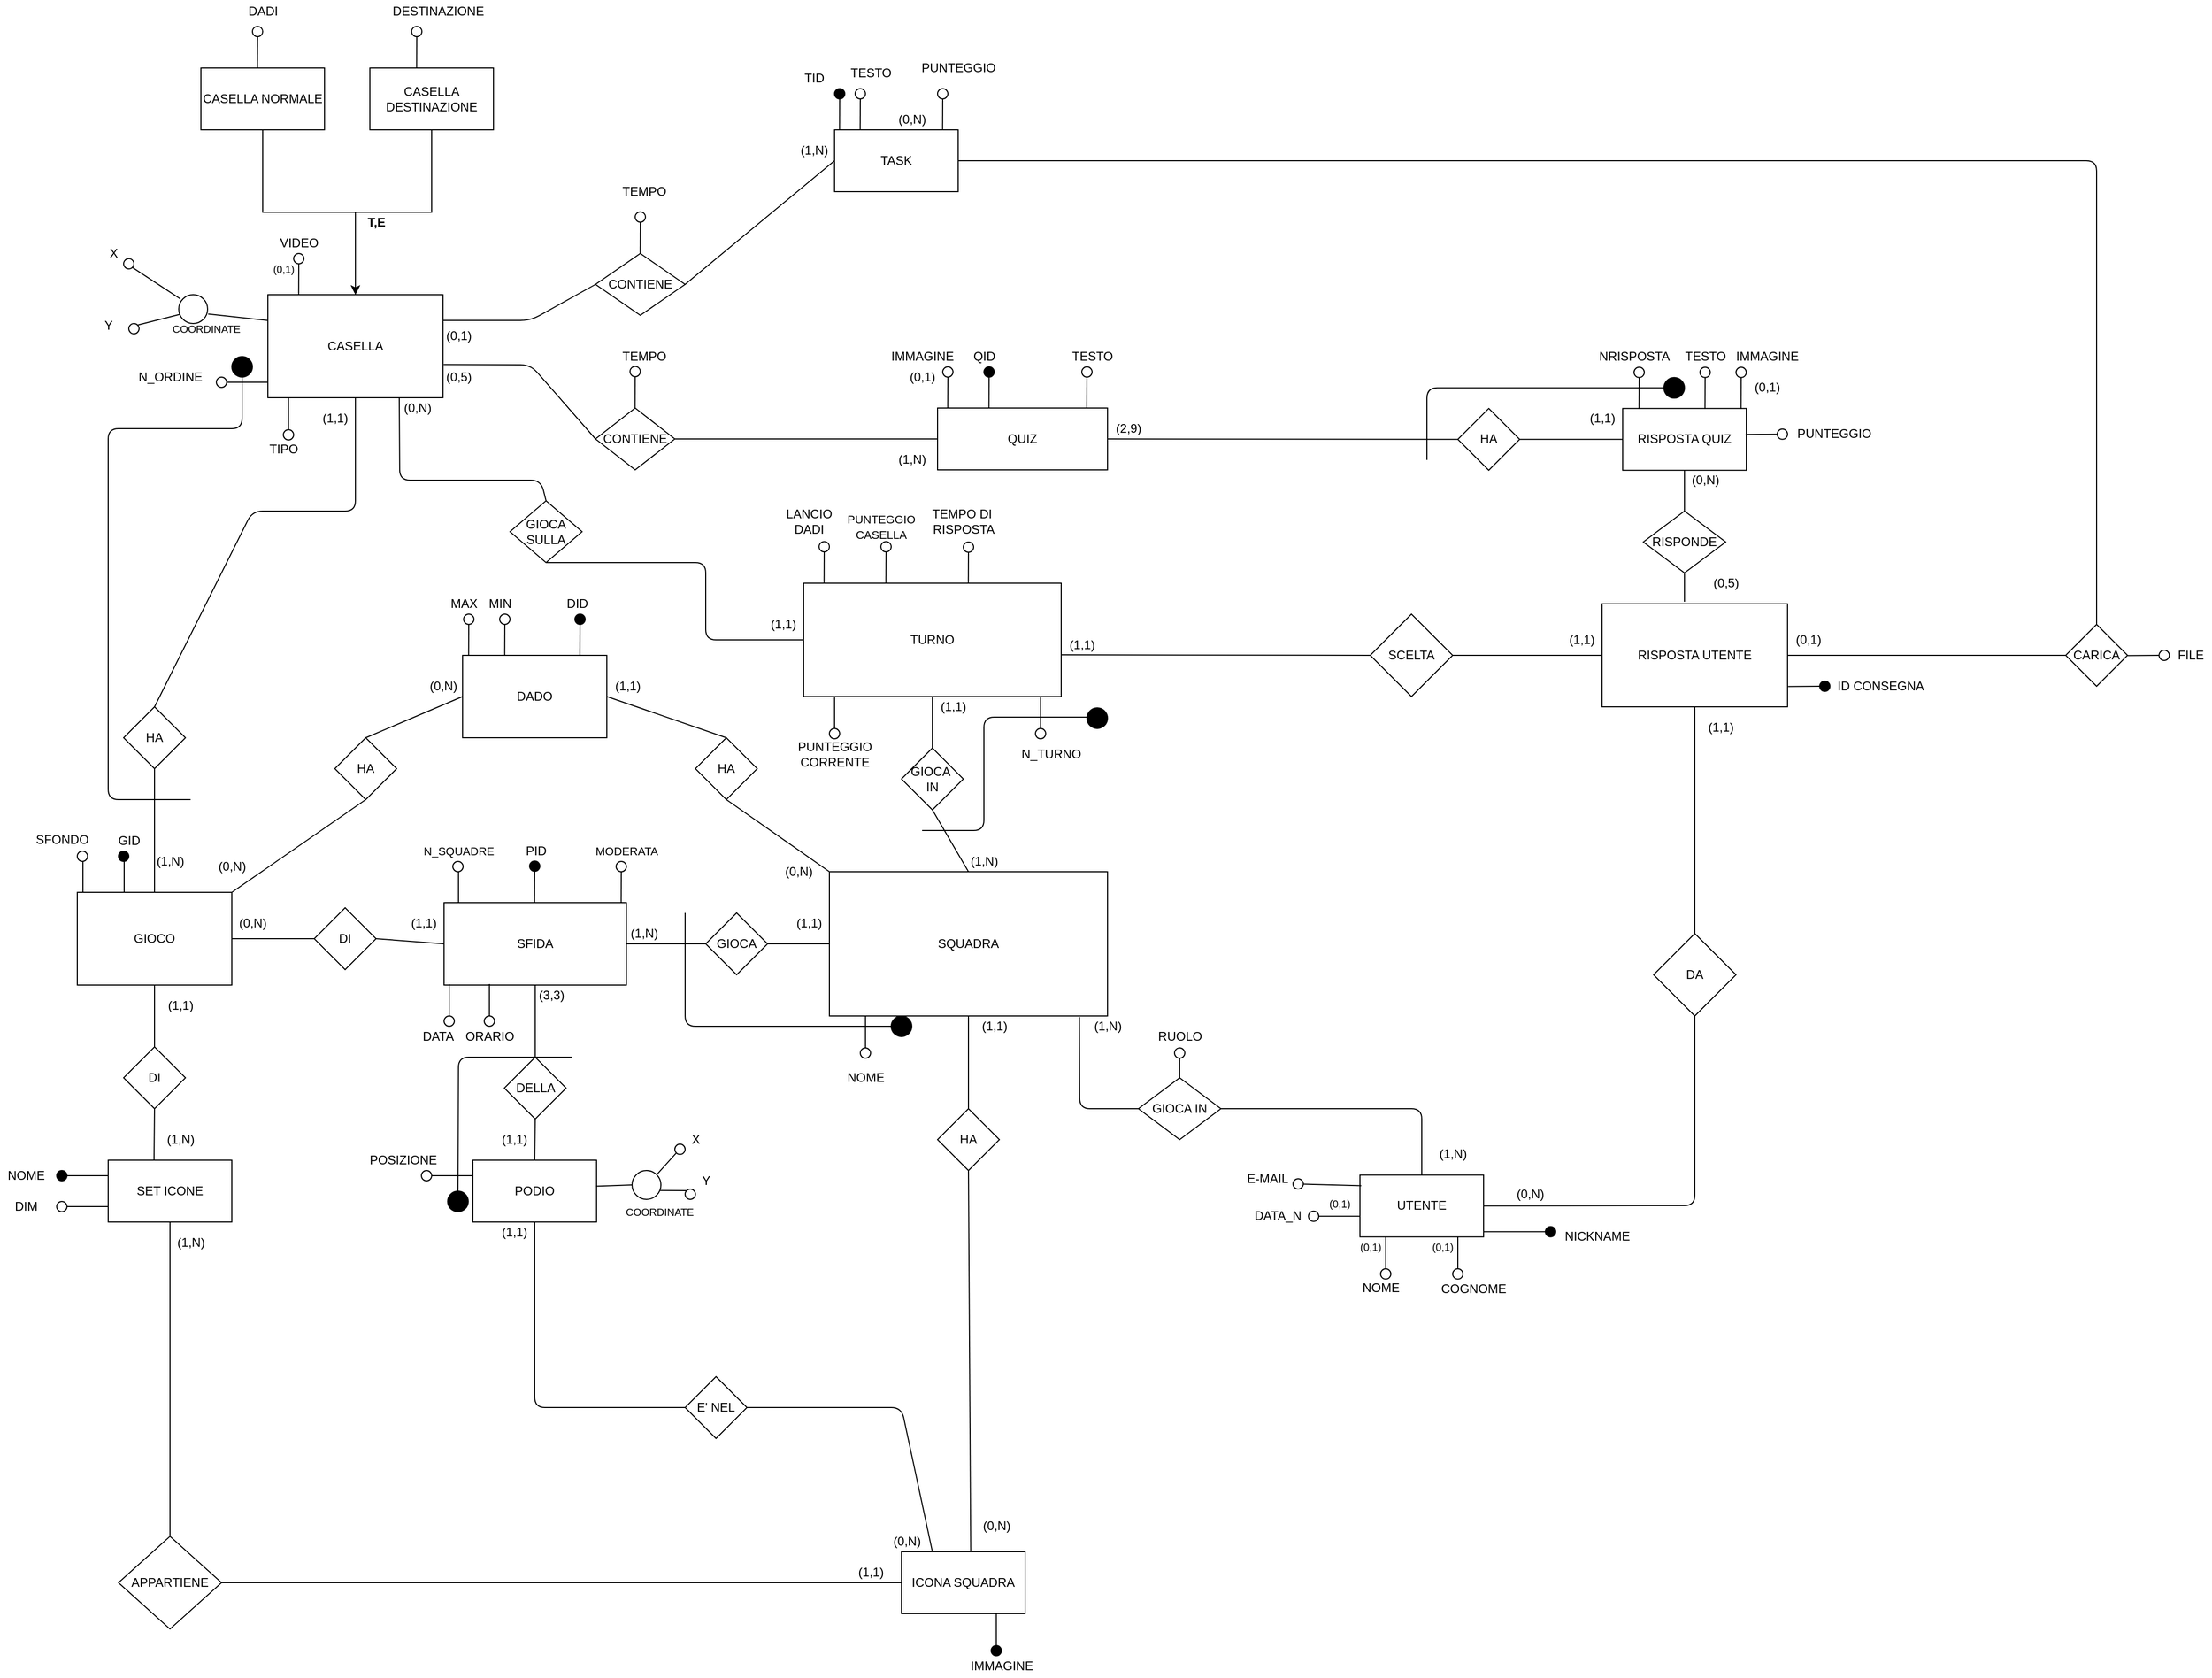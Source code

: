 <mxfile version="14.6.13" type="device"><diagram id="kvPsJfXlsuh01NZVV8ek" name="Page-1"><mxGraphModel dx="2413" dy="2019" grid="1" gridSize="10" guides="1" tooltips="1" connect="1" arrows="1" fold="1" page="1" pageScale="1" pageWidth="827" pageHeight="1169" math="0" shadow="0"><root><mxCell id="0"/><mxCell id="1" parent="0"/><mxCell id="t0hxccesEF5PiGpT4fdD-1" value="GIOCO" style="rounded=0;whiteSpace=wrap;html=1;" parent="1" vertex="1"><mxGeometry x="-30" y="230" width="150" height="90" as="geometry"/></mxCell><mxCell id="t0hxccesEF5PiGpT4fdD-2" value="DI" style="rhombus;whiteSpace=wrap;html=1;" parent="1" vertex="1"><mxGeometry x="15" y="380" width="60" height="60" as="geometry"/></mxCell><mxCell id="t0hxccesEF5PiGpT4fdD-3" value="" style="endArrow=none;html=1;exitX=0.5;exitY=0;exitDx=0;exitDy=0;entryX=0.5;entryY=1;entryDx=0;entryDy=0;" parent="1" source="t0hxccesEF5PiGpT4fdD-2" target="t0hxccesEF5PiGpT4fdD-1" edge="1"><mxGeometry width="50" height="50" relative="1" as="geometry"><mxPoint x="110" y="380" as="sourcePoint"/><mxPoint x="160" y="330" as="targetPoint"/></mxGeometry></mxCell><mxCell id="t0hxccesEF5PiGpT4fdD-4" value="" style="endArrow=none;html=1;entryX=0.5;entryY=1;entryDx=0;entryDy=0;exitX=0.371;exitY=-0.008;exitDx=0;exitDy=0;exitPerimeter=0;" parent="1" source="t0hxccesEF5PiGpT4fdD-9" target="t0hxccesEF5PiGpT4fdD-2" edge="1"><mxGeometry width="50" height="50" relative="1" as="geometry"><mxPoint x="140" y="490" as="sourcePoint"/><mxPoint x="310" y="470" as="targetPoint"/></mxGeometry></mxCell><mxCell id="t0hxccesEF5PiGpT4fdD-5" value="DELLA" style="rhombus;whiteSpace=wrap;html=1;" parent="1" vertex="1"><mxGeometry x="384.5" y="390" width="60" height="60" as="geometry"/></mxCell><mxCell id="t0hxccesEF5PiGpT4fdD-6" value="" style="endArrow=none;html=1;exitX=0.5;exitY=0;exitDx=0;exitDy=0;entryX=0.5;entryY=1;entryDx=0;entryDy=0;" parent="1" source="t0hxccesEF5PiGpT4fdD-5" target="t0hxccesEF5PiGpT4fdD-10" edge="1"><mxGeometry width="50" height="50" relative="1" as="geometry"><mxPoint x="443" y="390" as="sourcePoint"/><mxPoint x="473" y="340" as="targetPoint"/></mxGeometry></mxCell><mxCell id="t0hxccesEF5PiGpT4fdD-7" value="" style="endArrow=none;html=1;entryX=0.5;entryY=1;entryDx=0;entryDy=0;exitX=0.5;exitY=0;exitDx=0;exitDy=0;" parent="1" source="t0hxccesEF5PiGpT4fdD-26" target="t0hxccesEF5PiGpT4fdD-5" edge="1"><mxGeometry width="50" height="50" relative="1" as="geometry"><mxPoint x="473" y="500" as="sourcePoint"/><mxPoint x="643" y="480" as="targetPoint"/></mxGeometry></mxCell><mxCell id="t0hxccesEF5PiGpT4fdD-8" value="(1,1)" style="text;html=1;align=center;verticalAlign=middle;resizable=0;points=[];autosize=1;strokeColor=none;" parent="1" vertex="1"><mxGeometry x="50" y="330" width="40" height="20" as="geometry"/></mxCell><mxCell id="t0hxccesEF5PiGpT4fdD-9" value="SET ICONE" style="rounded=0;whiteSpace=wrap;html=1;" parent="1" vertex="1"><mxGeometry y="490" width="120" height="60" as="geometry"/></mxCell><mxCell id="t0hxccesEF5PiGpT4fdD-10" value="SFIDA" style="rounded=0;whiteSpace=wrap;html=1;" parent="1" vertex="1"><mxGeometry x="326" y="240" width="177" height="80" as="geometry"/></mxCell><mxCell id="t0hxccesEF5PiGpT4fdD-11" value="SQUADRA" style="rounded=0;whiteSpace=wrap;html=1;" parent="1" vertex="1"><mxGeometry x="700" y="210" width="270" height="140" as="geometry"/></mxCell><mxCell id="t0hxccesEF5PiGpT4fdD-12" value="TURNO" style="rounded=0;whiteSpace=wrap;html=1;" parent="1" vertex="1"><mxGeometry x="675" y="-70" width="250" height="110" as="geometry"/></mxCell><mxCell id="t0hxccesEF5PiGpT4fdD-13" value="DADO" style="rounded=0;whiteSpace=wrap;html=1;" parent="1" vertex="1"><mxGeometry x="344" width="140" height="80" as="geometry"/></mxCell><mxCell id="t0hxccesEF5PiGpT4fdD-15" style="edgeStyle=orthogonalEdgeStyle;rounded=0;orthogonalLoop=1;jettySize=auto;html=1;exitX=0.5;exitY=1;exitDx=0;exitDy=0;entryX=0.5;entryY=0;entryDx=0;entryDy=0;" parent="1" source="t0hxccesEF5PiGpT4fdD-28" target="t0hxccesEF5PiGpT4fdD-17" edge="1"><mxGeometry relative="1" as="geometry"><mxPoint x="240" y="-400" as="sourcePoint"/><Array as="points"/><mxPoint x="180" y="-450" as="targetPoint"/></mxGeometry></mxCell><mxCell id="t0hxccesEF5PiGpT4fdD-16" style="edgeStyle=orthogonalEdgeStyle;rounded=0;orthogonalLoop=1;jettySize=auto;html=1;exitX=0.5;exitY=1;exitDx=0;exitDy=0;entryX=0.5;entryY=0;entryDx=0;entryDy=0;" parent="1" source="t0hxccesEF5PiGpT4fdD-27" target="t0hxccesEF5PiGpT4fdD-17" edge="1"><mxGeometry relative="1" as="geometry"><mxPoint x="240.034" y="-400" as="sourcePoint"/><Array as="points"><mxPoint x="314" y="-430"/><mxPoint x="240" y="-430"/></Array><mxPoint x="370" y="-360" as="targetPoint"/></mxGeometry></mxCell><mxCell id="t0hxccesEF5PiGpT4fdD-17" value="CASELLA" style="rounded=0;whiteSpace=wrap;html=1;" parent="1" vertex="1"><mxGeometry x="155" y="-350" width="170" height="100" as="geometry"/></mxCell><mxCell id="t0hxccesEF5PiGpT4fdD-18" value="TASK" style="rounded=0;whiteSpace=wrap;html=1;" parent="1" vertex="1"><mxGeometry x="705" y="-510" width="120" height="60" as="geometry"/></mxCell><mxCell id="t0hxccesEF5PiGpT4fdD-19" value="QUIZ" style="rounded=0;whiteSpace=wrap;html=1;" parent="1" vertex="1"><mxGeometry x="805" y="-240" width="165" height="60" as="geometry"/></mxCell><mxCell id="t0hxccesEF5PiGpT4fdD-20" value="RISPOSTA QUIZ" style="rounded=0;whiteSpace=wrap;html=1;" parent="1" vertex="1"><mxGeometry x="1470" y="-239.6" width="120" height="60" as="geometry"/></mxCell><mxCell id="t0hxccesEF5PiGpT4fdD-24" value="UTENTE" style="rounded=0;whiteSpace=wrap;html=1;" parent="1" vertex="1"><mxGeometry x="1215" y="504.4" width="120" height="60" as="geometry"/></mxCell><mxCell id="t0hxccesEF5PiGpT4fdD-25" value="ICONA SQUADRA" style="rounded=0;whiteSpace=wrap;html=1;" parent="1" vertex="1"><mxGeometry x="770" y="870" width="120" height="60" as="geometry"/></mxCell><mxCell id="t0hxccesEF5PiGpT4fdD-26" value="PODIO" style="rounded=0;whiteSpace=wrap;html=1;" parent="1" vertex="1"><mxGeometry x="354" y="490" width="120" height="60" as="geometry"/></mxCell><mxCell id="t0hxccesEF5PiGpT4fdD-27" value="CASELLA DESTINAZIONE" style="rounded=0;whiteSpace=wrap;html=1;" parent="1" vertex="1"><mxGeometry x="254" y="-570" width="120" height="60" as="geometry"/></mxCell><mxCell id="t0hxccesEF5PiGpT4fdD-28" value="CASELLA NORMALE" style="rounded=0;whiteSpace=wrap;html=1;" parent="1" vertex="1"><mxGeometry x="90" y="-570" width="120" height="60" as="geometry"/></mxCell><mxCell id="t0hxccesEF5PiGpT4fdD-31" value="APPARTIENE" style="rhombus;whiteSpace=wrap;html=1;" parent="1" vertex="1"><mxGeometry x="10" y="855" width="100" height="90" as="geometry"/></mxCell><mxCell id="t0hxccesEF5PiGpT4fdD-32" value="" style="endArrow=none;html=1;exitX=0.5;exitY=0;exitDx=0;exitDy=0;entryX=0.5;entryY=1;entryDx=0;entryDy=0;" parent="1" source="t0hxccesEF5PiGpT4fdD-31" target="t0hxccesEF5PiGpT4fdD-9" edge="1"><mxGeometry width="50" height="50" relative="1" as="geometry"><mxPoint x="170" y="685" as="sourcePoint"/><mxPoint x="140" y="560" as="targetPoint"/></mxGeometry></mxCell><mxCell id="t0hxccesEF5PiGpT4fdD-33" value="" style="endArrow=none;html=1;entryX=1;entryY=0.5;entryDx=0;entryDy=0;exitX=0;exitY=0.5;exitDx=0;exitDy=0;" parent="1" source="t0hxccesEF5PiGpT4fdD-25" target="t0hxccesEF5PiGpT4fdD-31" edge="1"><mxGeometry width="50" height="50" relative="1" as="geometry"><mxPoint x="200" y="795" as="sourcePoint"/><mxPoint x="370" y="775" as="targetPoint"/></mxGeometry></mxCell><mxCell id="t0hxccesEF5PiGpT4fdD-34" value="E' NEL" style="rhombus;whiteSpace=wrap;html=1;" parent="1" vertex="1"><mxGeometry x="560" y="700" width="60" height="60" as="geometry"/></mxCell><mxCell id="t0hxccesEF5PiGpT4fdD-35" value="" style="endArrow=none;html=1;exitX=0;exitY=0.5;exitDx=0;exitDy=0;entryX=0.5;entryY=1;entryDx=0;entryDy=0;" parent="1" source="t0hxccesEF5PiGpT4fdD-34" target="t0hxccesEF5PiGpT4fdD-26" edge="1"><mxGeometry width="50" height="50" relative="1" as="geometry"><mxPoint x="670" y="520" as="sourcePoint"/><mxPoint x="700.0" y="430" as="targetPoint"/><Array as="points"><mxPoint x="414" y="730"/></Array></mxGeometry></mxCell><mxCell id="t0hxccesEF5PiGpT4fdD-36" value="" style="endArrow=none;html=1;entryX=1;entryY=0.5;entryDx=0;entryDy=0;exitX=0.25;exitY=0;exitDx=0;exitDy=0;" parent="1" source="t0hxccesEF5PiGpT4fdD-25" target="t0hxccesEF5PiGpT4fdD-34" edge="1"><mxGeometry width="50" height="50" relative="1" as="geometry"><mxPoint x="700" y="630" as="sourcePoint"/><mxPoint x="870" y="610" as="targetPoint"/><Array as="points"><mxPoint x="770" y="730"/></Array></mxGeometry></mxCell><mxCell id="t0hxccesEF5PiGpT4fdD-37" value="HA" style="rhombus;whiteSpace=wrap;html=1;" parent="1" vertex="1"><mxGeometry x="805" y="440" width="60" height="60" as="geometry"/></mxCell><mxCell id="t0hxccesEF5PiGpT4fdD-38" value="" style="endArrow=none;html=1;exitX=0.5;exitY=0;exitDx=0;exitDy=0;entryX=0.5;entryY=1;entryDx=0;entryDy=0;" parent="1" source="t0hxccesEF5PiGpT4fdD-37" target="t0hxccesEF5PiGpT4fdD-11" edge="1"><mxGeometry width="50" height="50" relative="1" as="geometry"><mxPoint x="770" y="400" as="sourcePoint"/><mxPoint x="800.0" y="310" as="targetPoint"/></mxGeometry></mxCell><mxCell id="t0hxccesEF5PiGpT4fdD-39" value="" style="endArrow=none;html=1;entryX=0.5;entryY=1;entryDx=0;entryDy=0;exitX=0.56;exitY=0;exitDx=0;exitDy=0;exitPerimeter=0;" parent="1" source="t0hxccesEF5PiGpT4fdD-25" target="t0hxccesEF5PiGpT4fdD-37" edge="1"><mxGeometry width="50" height="50" relative="1" as="geometry"><mxPoint x="835" y="693" as="sourcePoint"/><mxPoint x="970" y="490" as="targetPoint"/></mxGeometry></mxCell><mxCell id="t0hxccesEF5PiGpT4fdD-40" value="GIOCA IN" style="rhombus;whiteSpace=wrap;html=1;" parent="1" vertex="1"><mxGeometry x="1000" y="410" width="80" height="60" as="geometry"/></mxCell><mxCell id="t0hxccesEF5PiGpT4fdD-41" value="" style="endArrow=none;html=1;exitX=0;exitY=0.5;exitDx=0;exitDy=0;entryX=0.899;entryY=1.007;entryDx=0;entryDy=0;entryPerimeter=0;" parent="1" source="t0hxccesEF5PiGpT4fdD-40" target="t0hxccesEF5PiGpT4fdD-11" edge="1"><mxGeometry width="50" height="50" relative="1" as="geometry"><mxPoint x="1020" y="340" as="sourcePoint"/><mxPoint x="1050.0" y="250" as="targetPoint"/><Array as="points"><mxPoint x="943" y="440"/></Array></mxGeometry></mxCell><mxCell id="t0hxccesEF5PiGpT4fdD-42" value="" style="endArrow=none;html=1;exitX=0.5;exitY=0;exitDx=0;exitDy=0;entryX=1;entryY=0.5;entryDx=0;entryDy=0;" parent="1" source="t0hxccesEF5PiGpT4fdD-24" target="t0hxccesEF5PiGpT4fdD-40" edge="1"><mxGeometry width="50" height="50" relative="1" as="geometry"><mxPoint x="1050" y="450" as="sourcePoint"/><mxPoint x="1130" y="448" as="targetPoint"/><Array as="points"><mxPoint x="1275" y="440"/><mxPoint x="1130" y="440"/></Array></mxGeometry></mxCell><mxCell id="t0hxccesEF5PiGpT4fdD-43" value="GIOCA&amp;nbsp;&lt;br&gt;IN" style="rhombus;whiteSpace=wrap;html=1;" parent="1" vertex="1"><mxGeometry x="770" y="90" width="60" height="60" as="geometry"/></mxCell><mxCell id="t0hxccesEF5PiGpT4fdD-44" value="" style="endArrow=none;html=1;exitX=0.5;exitY=0;exitDx=0;exitDy=0;entryX=0.5;entryY=1;entryDx=0;entryDy=0;" parent="1" source="t0hxccesEF5PiGpT4fdD-43" target="t0hxccesEF5PiGpT4fdD-12" edge="1"><mxGeometry width="50" height="50" relative="1" as="geometry"><mxPoint x="850" y="80" as="sourcePoint"/><mxPoint x="880.0" y="-10" as="targetPoint"/></mxGeometry></mxCell><mxCell id="t0hxccesEF5PiGpT4fdD-45" value="" style="endArrow=none;html=1;entryX=0.5;entryY=1;entryDx=0;entryDy=0;exitX=0.5;exitY=0;exitDx=0;exitDy=0;" parent="1" source="t0hxccesEF5PiGpT4fdD-11" target="t0hxccesEF5PiGpT4fdD-43" edge="1"><mxGeometry width="50" height="50" relative="1" as="geometry"><mxPoint x="880" y="190" as="sourcePoint"/><mxPoint x="1050" y="170" as="targetPoint"/></mxGeometry></mxCell><mxCell id="t0hxccesEF5PiGpT4fdD-46" value="HA" style="rhombus;whiteSpace=wrap;html=1;" parent="1" vertex="1"><mxGeometry x="570" y="80" width="60" height="60" as="geometry"/></mxCell><mxCell id="t0hxccesEF5PiGpT4fdD-47" value="" style="endArrow=none;html=1;exitX=0.5;exitY=0;exitDx=0;exitDy=0;entryX=1;entryY=0.5;entryDx=0;entryDy=0;" parent="1" source="t0hxccesEF5PiGpT4fdD-46" target="t0hxccesEF5PiGpT4fdD-13" edge="1"><mxGeometry width="50" height="50" relative="1" as="geometry"><mxPoint x="570" y="80" as="sourcePoint"/><mxPoint x="600.0" y="-10" as="targetPoint"/></mxGeometry></mxCell><mxCell id="t0hxccesEF5PiGpT4fdD-48" value="" style="endArrow=none;html=1;entryX=0.5;entryY=1;entryDx=0;entryDy=0;exitX=0;exitY=0;exitDx=0;exitDy=0;" parent="1" source="t0hxccesEF5PiGpT4fdD-11" target="t0hxccesEF5PiGpT4fdD-46" edge="1"><mxGeometry width="50" height="50" relative="1" as="geometry"><mxPoint x="600" y="190" as="sourcePoint"/><mxPoint x="770" y="170" as="targetPoint"/></mxGeometry></mxCell><mxCell id="t0hxccesEF5PiGpT4fdD-49" value="HA" style="rhombus;whiteSpace=wrap;html=1;" parent="1" vertex="1"><mxGeometry x="220" y="80" width="60" height="60" as="geometry"/></mxCell><mxCell id="t0hxccesEF5PiGpT4fdD-50" value="" style="endArrow=none;html=1;exitX=0.5;exitY=0;exitDx=0;exitDy=0;entryX=0;entryY=0.5;entryDx=0;entryDy=0;" parent="1" source="t0hxccesEF5PiGpT4fdD-49" target="t0hxccesEF5PiGpT4fdD-13" edge="1"><mxGeometry width="50" height="50" relative="1" as="geometry"><mxPoint x="190" y="80" as="sourcePoint"/><mxPoint x="220.0" y="-10" as="targetPoint"/></mxGeometry></mxCell><mxCell id="t0hxccesEF5PiGpT4fdD-51" value="" style="endArrow=none;html=1;entryX=0.5;entryY=1;entryDx=0;entryDy=0;exitX=1;exitY=0;exitDx=0;exitDy=0;" parent="1" source="t0hxccesEF5PiGpT4fdD-1" target="t0hxccesEF5PiGpT4fdD-49" edge="1"><mxGeometry width="50" height="50" relative="1" as="geometry"><mxPoint x="220" y="190" as="sourcePoint"/><mxPoint x="390" y="170" as="targetPoint"/></mxGeometry></mxCell><mxCell id="t0hxccesEF5PiGpT4fdD-52" value="HA" style="rhombus;whiteSpace=wrap;html=1;" parent="1" vertex="1"><mxGeometry x="15" y="50" width="60" height="60" as="geometry"/></mxCell><mxCell id="t0hxccesEF5PiGpT4fdD-53" value="" style="endArrow=none;html=1;exitX=0.5;exitY=0;exitDx=0;exitDy=0;entryX=0.5;entryY=1;entryDx=0;entryDy=0;" parent="1" source="t0hxccesEF5PiGpT4fdD-52" target="t0hxccesEF5PiGpT4fdD-17" edge="1"><mxGeometry width="50" height="50" relative="1" as="geometry"><mxPoint x="110" y="70" as="sourcePoint"/><mxPoint x="140.0" y="-20" as="targetPoint"/><Array as="points"><mxPoint x="140" y="-140"/><mxPoint x="240" y="-140"/></Array></mxGeometry></mxCell><mxCell id="t0hxccesEF5PiGpT4fdD-54" value="" style="endArrow=none;html=1;entryX=0.5;entryY=1;entryDx=0;entryDy=0;exitX=0.5;exitY=0;exitDx=0;exitDy=0;" parent="1" source="t0hxccesEF5PiGpT4fdD-1" target="t0hxccesEF5PiGpT4fdD-52" edge="1"><mxGeometry width="50" height="50" relative="1" as="geometry"><mxPoint x="140" y="180" as="sourcePoint"/><mxPoint x="310" y="160" as="targetPoint"/></mxGeometry></mxCell><mxCell id="t0hxccesEF5PiGpT4fdD-55" value="GIOCA SULLA" style="rhombus;whiteSpace=wrap;html=1;" parent="1" vertex="1"><mxGeometry x="390" y="-150" width="70" height="60" as="geometry"/></mxCell><mxCell id="t0hxccesEF5PiGpT4fdD-56" value="" style="endArrow=none;html=1;exitX=0.5;exitY=0;exitDx=0;exitDy=0;entryX=0.75;entryY=1;entryDx=0;entryDy=0;" parent="1" source="t0hxccesEF5PiGpT4fdD-55" target="t0hxccesEF5PiGpT4fdD-17" edge="1"><mxGeometry width="50" height="50" relative="1" as="geometry"><mxPoint x="443" y="-200" as="sourcePoint"/><mxPoint x="400" y="-290" as="targetPoint"/><Array as="points"><mxPoint x="420" y="-170"/><mxPoint x="283" y="-170"/></Array></mxGeometry></mxCell><mxCell id="t0hxccesEF5PiGpT4fdD-57" value="" style="endArrow=none;html=1;entryX=0.5;entryY=1;entryDx=0;entryDy=0;exitX=0;exitY=0.5;exitDx=0;exitDy=0;" parent="1" source="t0hxccesEF5PiGpT4fdD-12" target="t0hxccesEF5PiGpT4fdD-55" edge="1"><mxGeometry width="50" height="50" relative="1" as="geometry"><mxPoint x="473" y="-90" as="sourcePoint"/><mxPoint x="643" y="-110" as="targetPoint"/><Array as="points"><mxPoint x="580" y="-15"/><mxPoint x="580" y="-90"/><mxPoint x="473" y="-90"/></Array></mxGeometry></mxCell><mxCell id="t0hxccesEF5PiGpT4fdD-58" value="CONTIENE" style="rhombus;whiteSpace=wrap;html=1;" parent="1" vertex="1"><mxGeometry x="473" y="-390" width="87" height="60" as="geometry"/></mxCell><mxCell id="t0hxccesEF5PiGpT4fdD-59" value="" style="endArrow=none;html=1;exitX=1;exitY=0.5;exitDx=0;exitDy=0;entryX=0;entryY=0.5;entryDx=0;entryDy=0;" parent="1" source="t0hxccesEF5PiGpT4fdD-58" target="t0hxccesEF5PiGpT4fdD-18" edge="1"><mxGeometry width="50" height="50" relative="1" as="geometry"><mxPoint x="484" y="-360" as="sourcePoint"/><mxPoint x="514.0" y="-450" as="targetPoint"/></mxGeometry></mxCell><mxCell id="t0hxccesEF5PiGpT4fdD-60" value="" style="endArrow=none;html=1;entryX=0;entryY=0.5;entryDx=0;entryDy=0;exitX=1;exitY=0.25;exitDx=0;exitDy=0;" parent="1" source="t0hxccesEF5PiGpT4fdD-17" target="t0hxccesEF5PiGpT4fdD-58" edge="1"><mxGeometry width="50" height="50" relative="1" as="geometry"><mxPoint x="514" y="-250" as="sourcePoint"/><mxPoint x="684" y="-270" as="targetPoint"/><Array as="points"><mxPoint x="410" y="-325"/></Array></mxGeometry></mxCell><mxCell id="t0hxccesEF5PiGpT4fdD-61" value="CONTIENE" style="rhombus;whiteSpace=wrap;html=1;" parent="1" vertex="1"><mxGeometry x="473" y="-240" width="77" height="60" as="geometry"/></mxCell><mxCell id="t0hxccesEF5PiGpT4fdD-62" value="" style="endArrow=none;html=1;exitX=0;exitY=0.5;exitDx=0;exitDy=0;entryX=1.004;entryY=0.678;entryDx=0;entryDy=0;entryPerimeter=0;" parent="1" source="t0hxccesEF5PiGpT4fdD-61" target="t0hxccesEF5PiGpT4fdD-17" edge="1"><mxGeometry width="50" height="50" relative="1" as="geometry"><mxPoint x="533" y="-240" as="sourcePoint"/><mxPoint x="563.0" y="-330" as="targetPoint"/><Array as="points"><mxPoint x="410" y="-282"/></Array></mxGeometry></mxCell><mxCell id="t0hxccesEF5PiGpT4fdD-63" value="" style="endArrow=none;html=1;entryX=1;entryY=0.5;entryDx=0;entryDy=0;exitX=0;exitY=0.5;exitDx=0;exitDy=0;" parent="1" source="t0hxccesEF5PiGpT4fdD-19" target="t0hxccesEF5PiGpT4fdD-61" edge="1"><mxGeometry width="50" height="50" relative="1" as="geometry"><mxPoint x="563" y="-130" as="sourcePoint"/><mxPoint x="733" y="-150" as="targetPoint"/><Array as="points"><mxPoint x="580" y="-210"/></Array></mxGeometry></mxCell><mxCell id="t0hxccesEF5PiGpT4fdD-64" value="CARICA" style="rhombus;whiteSpace=wrap;html=1;" parent="1" vertex="1"><mxGeometry x="1900" y="-30" width="60" height="60" as="geometry"/></mxCell><mxCell id="t0hxccesEF5PiGpT4fdD-65" value="" style="endArrow=none;html=1;exitX=0.5;exitY=0;exitDx=0;exitDy=0;entryX=1;entryY=0.5;entryDx=0;entryDy=0;" parent="1" source="t0hxccesEF5PiGpT4fdD-64" target="t0hxccesEF5PiGpT4fdD-18" edge="1"><mxGeometry width="50" height="50" relative="1" as="geometry"><mxPoint x="1160" y="-40" as="sourcePoint"/><mxPoint x="1190.0" y="-130" as="targetPoint"/><Array as="points"><mxPoint x="1930" y="-480"/><mxPoint x="1050" y="-480"/></Array></mxGeometry></mxCell><mxCell id="t0hxccesEF5PiGpT4fdD-67" value="RISPONDE" style="rhombus;whiteSpace=wrap;html=1;" parent="1" vertex="1"><mxGeometry x="1490" y="-140" width="80" height="60" as="geometry"/></mxCell><mxCell id="t0hxccesEF5PiGpT4fdD-68" value="" style="endArrow=none;html=1;entryX=0;entryY=0.975;entryDx=0;entryDy=0;entryPerimeter=0;exitX=0;exitY=0.5;exitDx=0;exitDy=0;" parent="1" source="nYdx_mKS-gEP7i07GSPT-30" target="t0hxccesEF5PiGpT4fdD-244" edge="1"><mxGeometry width="50" height="50" relative="1" as="geometry"><mxPoint x="1160" as="sourcePoint"/><mxPoint x="980" y="-30" as="targetPoint"/></mxGeometry></mxCell><mxCell id="t0hxccesEF5PiGpT4fdD-69" value="" style="endArrow=none;html=1;entryX=0.5;entryY=0;entryDx=0;entryDy=0;exitX=0.5;exitY=1;exitDx=0;exitDy=0;" parent="1" source="t0hxccesEF5PiGpT4fdD-20" target="t0hxccesEF5PiGpT4fdD-67" edge="1"><mxGeometry width="50" height="50" relative="1" as="geometry"><mxPoint x="1250" y="100" as="sourcePoint"/><mxPoint x="1650" y="-140.0" as="targetPoint"/><Array as="points"/></mxGeometry></mxCell><mxCell id="t0hxccesEF5PiGpT4fdD-73" value="HA" style="rhombus;whiteSpace=wrap;html=1;" parent="1" vertex="1"><mxGeometry x="1310" y="-239.6" width="60" height="60" as="geometry"/></mxCell><mxCell id="t0hxccesEF5PiGpT4fdD-74" value="" style="endArrow=none;html=1;exitX=0;exitY=0.5;exitDx=0;exitDy=0;entryX=1;entryY=0.5;entryDx=0;entryDy=0;" parent="1" source="t0hxccesEF5PiGpT4fdD-73" target="t0hxccesEF5PiGpT4fdD-19" edge="1"><mxGeometry width="50" height="50" relative="1" as="geometry"><mxPoint x="1050" y="-260" as="sourcePoint"/><mxPoint x="1080.0" y="-350" as="targetPoint"/></mxGeometry></mxCell><mxCell id="t0hxccesEF5PiGpT4fdD-75" value="" style="endArrow=none;html=1;entryX=1;entryY=0.5;entryDx=0;entryDy=0;exitX=0;exitY=0.5;exitDx=0;exitDy=0;" parent="1" source="t0hxccesEF5PiGpT4fdD-20" target="t0hxccesEF5PiGpT4fdD-73" edge="1"><mxGeometry width="50" height="50" relative="1" as="geometry"><mxPoint x="1340" y="-149.6" as="sourcePoint"/><mxPoint x="1510" y="-169.6" as="targetPoint"/></mxGeometry></mxCell><mxCell id="t0hxccesEF5PiGpT4fdD-85" value="GIOCA" style="rhombus;whiteSpace=wrap;html=1;" parent="1" vertex="1"><mxGeometry x="580" y="250" width="60" height="60" as="geometry"/></mxCell><mxCell id="t0hxccesEF5PiGpT4fdD-86" value="" style="endArrow=none;html=1;exitX=0;exitY=0.5;exitDx=0;exitDy=0;entryX=1;entryY=0.5;entryDx=0;entryDy=0;" parent="1" source="t0hxccesEF5PiGpT4fdD-85" target="t0hxccesEF5PiGpT4fdD-10" edge="1"><mxGeometry width="50" height="50" relative="1" as="geometry"><mxPoint x="600" y="240" as="sourcePoint"/><mxPoint x="630.0" y="150" as="targetPoint"/></mxGeometry></mxCell><mxCell id="t0hxccesEF5PiGpT4fdD-87" value="" style="endArrow=none;html=1;entryX=1;entryY=0.5;entryDx=0;entryDy=0;exitX=0;exitY=0.5;exitDx=0;exitDy=0;" parent="1" source="t0hxccesEF5PiGpT4fdD-11" target="t0hxccesEF5PiGpT4fdD-85" edge="1"><mxGeometry width="50" height="50" relative="1" as="geometry"><mxPoint x="640" y="350" as="sourcePoint"/><mxPoint x="800" y="330" as="targetPoint"/></mxGeometry></mxCell><mxCell id="t0hxccesEF5PiGpT4fdD-88" value="DI" style="rhombus;whiteSpace=wrap;html=1;" parent="1" vertex="1"><mxGeometry x="200" y="245" width="60" height="60" as="geometry"/></mxCell><mxCell id="t0hxccesEF5PiGpT4fdD-89" value="" style="endArrow=none;html=1;exitX=0;exitY=0.5;exitDx=0;exitDy=0;entryX=1;entryY=0.5;entryDx=0;entryDy=0;" parent="1" source="t0hxccesEF5PiGpT4fdD-88" target="t0hxccesEF5PiGpT4fdD-1" edge="1"><mxGeometry width="50" height="50" relative="1" as="geometry"><mxPoint x="225" y="225" as="sourcePoint"/><mxPoint x="140" y="280" as="targetPoint"/></mxGeometry></mxCell><mxCell id="t0hxccesEF5PiGpT4fdD-90" value="" style="endArrow=none;html=1;entryX=1;entryY=0.5;entryDx=0;entryDy=0;exitX=0;exitY=0.5;exitDx=0;exitDy=0;" parent="1" source="t0hxccesEF5PiGpT4fdD-10" target="t0hxccesEF5PiGpT4fdD-88" edge="1"><mxGeometry width="50" height="50" relative="1" as="geometry"><mxPoint x="325" y="265" as="sourcePoint"/><mxPoint x="425" y="315" as="targetPoint"/></mxGeometry></mxCell><mxCell id="t0hxccesEF5PiGpT4fdD-91" value="(1,1)" style="text;html=1;align=center;verticalAlign=middle;resizable=0;points=[];autosize=1;strokeColor=none;" parent="1" vertex="1"><mxGeometry x="374" y="550" width="40" height="20" as="geometry"/></mxCell><mxCell id="t0hxccesEF5PiGpT4fdD-92" value="(1,1)" style="text;html=1;align=center;verticalAlign=middle;resizable=0;points=[];autosize=1;strokeColor=none;" parent="1" vertex="1"><mxGeometry x="720" y="880" width="40" height="20" as="geometry"/></mxCell><mxCell id="t0hxccesEF5PiGpT4fdD-93" value="(0,N)" style="text;html=1;align=center;verticalAlign=middle;resizable=0;points=[];autosize=1;strokeColor=none;" parent="1" vertex="1"><mxGeometry x="842" y="835" width="40" height="20" as="geometry"/></mxCell><mxCell id="t0hxccesEF5PiGpT4fdD-94" value="(1,1)" style="text;html=1;align=center;verticalAlign=middle;resizable=0;points=[];autosize=1;strokeColor=none;" parent="1" vertex="1"><mxGeometry x="840" y="350" width="40" height="20" as="geometry"/></mxCell><mxCell id="t0hxccesEF5PiGpT4fdD-95" value="(1,1)" style="text;html=1;align=center;verticalAlign=middle;resizable=0;points=[];autosize=1;strokeColor=none;" parent="1" vertex="1"><mxGeometry x="374" y="460" width="40" height="20" as="geometry"/></mxCell><mxCell id="t0hxccesEF5PiGpT4fdD-96" value="(1,1)" style="text;html=1;align=center;verticalAlign=middle;resizable=0;points=[];autosize=1;strokeColor=none;" parent="1" vertex="1"><mxGeometry x="286" y="250" width="40" height="20" as="geometry"/></mxCell><mxCell id="t0hxccesEF5PiGpT4fdD-97" value="(1,1)" style="text;html=1;align=center;verticalAlign=middle;resizable=0;points=[];autosize=1;strokeColor=none;" parent="1" vertex="1"><mxGeometry x="200" y="-240" width="40" height="20" as="geometry"/></mxCell><mxCell id="t0hxccesEF5PiGpT4fdD-98" value="(1,1)" style="text;html=1;align=center;verticalAlign=middle;resizable=0;points=[];autosize=1;strokeColor=none;" parent="1" vertex="1"><mxGeometry x="1430" y="-239.6" width="40" height="20" as="geometry"/></mxCell><mxCell id="t0hxccesEF5PiGpT4fdD-102" value="(1,1)" style="text;html=1;align=center;verticalAlign=middle;resizable=0;points=[];autosize=1;strokeColor=none;" parent="1" vertex="1"><mxGeometry x="660" y="250" width="40" height="20" as="geometry"/></mxCell><mxCell id="t0hxccesEF5PiGpT4fdD-103" value="" style="endArrow=none;html=1;" parent="1" edge="1"><mxGeometry width="50" height="50" relative="1" as="geometry"><mxPoint x="340" y="240" as="sourcePoint"/><mxPoint x="340" y="210" as="targetPoint"/></mxGeometry></mxCell><mxCell id="t0hxccesEF5PiGpT4fdD-104" value="" style="ellipse;whiteSpace=wrap;html=1;aspect=fixed;" parent="1" vertex="1"><mxGeometry x="334.5" y="200" width="10" height="10" as="geometry"/></mxCell><mxCell id="t0hxccesEF5PiGpT4fdD-105" value="" style="endArrow=none;html=1;entryX=0.5;entryY=1;entryDx=0;entryDy=0;exitX=0.971;exitY=0.005;exitDx=0;exitDy=0;exitPerimeter=0;" parent="1" source="t0hxccesEF5PiGpT4fdD-10" target="t0hxccesEF5PiGpT4fdD-106" edge="1"><mxGeometry width="50" height="50" relative="1" as="geometry"><mxPoint x="468" y="241" as="sourcePoint"/><mxPoint x="414.5" y="210" as="targetPoint"/></mxGeometry></mxCell><mxCell id="t0hxccesEF5PiGpT4fdD-106" value="" style="ellipse;whiteSpace=wrap;html=1;aspect=fixed;" parent="1" vertex="1"><mxGeometry x="493" y="200" width="10" height="10" as="geometry"/></mxCell><mxCell id="t0hxccesEF5PiGpT4fdD-107" value="&lt;font style=&quot;font-size: 11px&quot;&gt;N_SQUADRE&lt;/font&gt;" style="text;html=1;align=center;verticalAlign=middle;resizable=0;points=[];autosize=1;strokeColor=none;" parent="1" vertex="1"><mxGeometry x="300" y="180" width="80" height="20" as="geometry"/></mxCell><mxCell id="t0hxccesEF5PiGpT4fdD-108" value="&lt;font style=&quot;font-size: 11px&quot;&gt;MODERATA&lt;/font&gt;" style="text;html=1;align=center;verticalAlign=middle;resizable=0;points=[];autosize=1;strokeColor=none;" parent="1" vertex="1"><mxGeometry x="463" y="180" width="80" height="20" as="geometry"/></mxCell><mxCell id="t0hxccesEF5PiGpT4fdD-112" value="" style="endArrow=none;html=1;entryX=0.5;entryY=0;entryDx=0;entryDy=0;" parent="1" target="t0hxccesEF5PiGpT4fdD-113" edge="1"><mxGeometry width="50" height="50" relative="1" as="geometry"><mxPoint x="331" y="319" as="sourcePoint"/><mxPoint x="324" y="350" as="targetPoint"/></mxGeometry></mxCell><mxCell id="t0hxccesEF5PiGpT4fdD-113" value="" style="ellipse;whiteSpace=wrap;html=1;aspect=fixed;" parent="1" vertex="1"><mxGeometry x="326" y="350" width="10" height="10" as="geometry"/></mxCell><mxCell id="t0hxccesEF5PiGpT4fdD-114" value="" style="endArrow=none;html=1;entryX=0.5;entryY=0;entryDx=0;entryDy=0;" parent="1" target="t0hxccesEF5PiGpT4fdD-115" edge="1"><mxGeometry width="50" height="50" relative="1" as="geometry"><mxPoint x="370" y="319" as="sourcePoint"/><mxPoint x="363" y="350" as="targetPoint"/></mxGeometry></mxCell><mxCell id="t0hxccesEF5PiGpT4fdD-115" value="" style="ellipse;whiteSpace=wrap;html=1;aspect=fixed;" parent="1" vertex="1"><mxGeometry x="365" y="350" width="10" height="10" as="geometry"/></mxCell><mxCell id="t0hxccesEF5PiGpT4fdD-116" value="DATA" style="text;html=1;align=center;verticalAlign=middle;resizable=0;points=[];autosize=1;strokeColor=none;" parent="1" vertex="1"><mxGeometry x="295" y="360" width="50" height="20" as="geometry"/></mxCell><mxCell id="t0hxccesEF5PiGpT4fdD-117" value="ORARIO" style="text;html=1;align=center;verticalAlign=middle;resizable=0;points=[];autosize=1;strokeColor=none;" parent="1" vertex="1"><mxGeometry x="340" y="360" width="60" height="20" as="geometry"/></mxCell><mxCell id="t0hxccesEF5PiGpT4fdD-118" value="" style="endArrow=none;html=1;entryX=0.5;entryY=1;entryDx=0;entryDy=0;exitX=0.971;exitY=0.005;exitDx=0;exitDy=0;exitPerimeter=0;" parent="1" target="t0hxccesEF5PiGpT4fdD-119" edge="1"><mxGeometry width="50" height="50" relative="1" as="geometry"><mxPoint x="413.867" y="240.0" as="sourcePoint"/><mxPoint x="330.5" y="209.6" as="targetPoint"/></mxGeometry></mxCell><mxCell id="t0hxccesEF5PiGpT4fdD-119" value="" style="ellipse;whiteSpace=wrap;html=1;aspect=fixed;fillColor=#000000;" parent="1" vertex="1"><mxGeometry x="409" y="199.6" width="10" height="10" as="geometry"/></mxCell><mxCell id="t0hxccesEF5PiGpT4fdD-120" value="PID" style="text;html=1;align=center;verticalAlign=middle;resizable=0;points=[];autosize=1;strokeColor=none;" parent="1" vertex="1"><mxGeometry x="394.5" y="180" width="40" height="20" as="geometry"/></mxCell><mxCell id="t0hxccesEF5PiGpT4fdD-121" value="" style="endArrow=none;html=1;" parent="1" edge="1"><mxGeometry width="50" height="50" relative="1" as="geometry"><mxPoint x="560" y="250" as="sourcePoint"/><mxPoint x="760" y="360" as="targetPoint"/><Array as="points"><mxPoint x="560" y="360"/></Array></mxGeometry></mxCell><mxCell id="t0hxccesEF5PiGpT4fdD-122" value="" style="endArrow=none;html=1;entryX=0.5;entryY=0;entryDx=0;entryDy=0;" parent="1" target="t0hxccesEF5PiGpT4fdD-123" edge="1"><mxGeometry width="50" height="50" relative="1" as="geometry"><mxPoint x="735" y="350" as="sourcePoint"/><mxPoint x="728" y="381" as="targetPoint"/></mxGeometry></mxCell><mxCell id="t0hxccesEF5PiGpT4fdD-123" value="" style="ellipse;whiteSpace=wrap;html=1;aspect=fixed;" parent="1" vertex="1"><mxGeometry x="730" y="381" width="10" height="10" as="geometry"/></mxCell><mxCell id="t0hxccesEF5PiGpT4fdD-124" value="NOME" style="text;html=1;align=center;verticalAlign=middle;resizable=0;points=[];autosize=1;strokeColor=none;" parent="1" vertex="1"><mxGeometry x="710" y="400" width="50" height="20" as="geometry"/></mxCell><mxCell id="t0hxccesEF5PiGpT4fdD-125" value="" style="ellipse;whiteSpace=wrap;html=1;aspect=fixed;fillColor=#000000;" parent="1" vertex="1"><mxGeometry x="760" y="350" width="20" height="20" as="geometry"/></mxCell><mxCell id="t0hxccesEF5PiGpT4fdD-127" value="" style="endArrow=none;html=1;entryX=0.5;entryY=1;entryDx=0;entryDy=0;exitX=0.971;exitY=0.005;exitDx=0;exitDy=0;exitPerimeter=0;" parent="1" target="t0hxccesEF5PiGpT4fdD-128" edge="1"><mxGeometry width="50" height="50" relative="1" as="geometry"><mxPoint x="694.867" y="-70.0" as="sourcePoint"/><mxPoint x="611.5" y="-100.4" as="targetPoint"/></mxGeometry></mxCell><mxCell id="t0hxccesEF5PiGpT4fdD-128" value="" style="ellipse;whiteSpace=wrap;html=1;aspect=fixed;" parent="1" vertex="1"><mxGeometry x="690" y="-110.4" width="10" height="10" as="geometry"/></mxCell><mxCell id="t0hxccesEF5PiGpT4fdD-129" value="" style="endArrow=none;html=1;entryX=0.5;entryY=1;entryDx=0;entryDy=0;exitX=0.971;exitY=0.005;exitDx=0;exitDy=0;exitPerimeter=0;" parent="1" target="t0hxccesEF5PiGpT4fdD-130" edge="1"><mxGeometry width="50" height="50" relative="1" as="geometry"><mxPoint x="754.867" y="-70.0" as="sourcePoint"/><mxPoint x="671.5" y="-100.4" as="targetPoint"/></mxGeometry></mxCell><mxCell id="t0hxccesEF5PiGpT4fdD-130" value="" style="ellipse;whiteSpace=wrap;html=1;aspect=fixed;" parent="1" vertex="1"><mxGeometry x="750" y="-110.4" width="10" height="10" as="geometry"/></mxCell><mxCell id="t0hxccesEF5PiGpT4fdD-131" value="" style="endArrow=none;html=1;entryX=0.5;entryY=0;entryDx=0;entryDy=0;" parent="1" target="t0hxccesEF5PiGpT4fdD-132" edge="1"><mxGeometry width="50" height="50" relative="1" as="geometry"><mxPoint x="705" y="40" as="sourcePoint"/><mxPoint x="698" y="71" as="targetPoint"/></mxGeometry></mxCell><mxCell id="t0hxccesEF5PiGpT4fdD-132" value="" style="ellipse;whiteSpace=wrap;html=1;aspect=fixed;" parent="1" vertex="1"><mxGeometry x="700" y="71" width="10" height="10" as="geometry"/></mxCell><mxCell id="t0hxccesEF5PiGpT4fdD-133" value="" style="endArrow=none;html=1;entryX=0.5;entryY=0;entryDx=0;entryDy=0;" parent="1" target="t0hxccesEF5PiGpT4fdD-134" edge="1"><mxGeometry width="50" height="50" relative="1" as="geometry"><mxPoint x="905" y="40" as="sourcePoint"/><mxPoint x="898" y="71" as="targetPoint"/></mxGeometry></mxCell><mxCell id="t0hxccesEF5PiGpT4fdD-134" value="" style="ellipse;whiteSpace=wrap;html=1;aspect=fixed;" parent="1" vertex="1"><mxGeometry x="900" y="71" width="10" height="10" as="geometry"/></mxCell><mxCell id="t0hxccesEF5PiGpT4fdD-135" value="" style="endArrow=none;html=1;entryX=0.5;entryY=1;entryDx=0;entryDy=0;exitX=0.971;exitY=0.005;exitDx=0;exitDy=0;exitPerimeter=0;" parent="1" target="t0hxccesEF5PiGpT4fdD-136" edge="1"><mxGeometry width="50" height="50" relative="1" as="geometry"><mxPoint x="949.867" y="-239.6" as="sourcePoint"/><mxPoint x="866.5" y="-270" as="targetPoint"/></mxGeometry></mxCell><mxCell id="t0hxccesEF5PiGpT4fdD-136" value="" style="ellipse;whiteSpace=wrap;html=1;aspect=fixed;" parent="1" vertex="1"><mxGeometry x="945" y="-280" width="10" height="10" as="geometry"/></mxCell><mxCell id="t0hxccesEF5PiGpT4fdD-137" value="" style="endArrow=none;html=1;entryX=0.5;entryY=1;entryDx=0;entryDy=0;exitX=0.971;exitY=0.005;exitDx=0;exitDy=0;exitPerimeter=0;" parent="1" target="t0hxccesEF5PiGpT4fdD-138" edge="1"><mxGeometry width="50" height="50" relative="1" as="geometry"><mxPoint x="814.867" y="-239.6" as="sourcePoint"/><mxPoint x="731.5" y="-270" as="targetPoint"/></mxGeometry></mxCell><mxCell id="t0hxccesEF5PiGpT4fdD-138" value="" style="ellipse;whiteSpace=wrap;html=1;aspect=fixed;" parent="1" vertex="1"><mxGeometry x="810" y="-280" width="10" height="10" as="geometry"/></mxCell><mxCell id="t0hxccesEF5PiGpT4fdD-142" value="" style="endArrow=none;html=1;entryX=0.5;entryY=1;entryDx=0;entryDy=0;exitX=0.971;exitY=0.005;exitDx=0;exitDy=0;exitPerimeter=0;" parent="1" target="t0hxccesEF5PiGpT4fdD-143" edge="1"><mxGeometry width="50" height="50" relative="1" as="geometry"><mxPoint x="1549.867" y="-239.2" as="sourcePoint"/><mxPoint x="1466.5" y="-269.6" as="targetPoint"/></mxGeometry></mxCell><mxCell id="t0hxccesEF5PiGpT4fdD-143" value="" style="ellipse;whiteSpace=wrap;html=1;aspect=fixed;" parent="1" vertex="1"><mxGeometry x="1545" y="-279.6" width="10" height="10" as="geometry"/></mxCell><mxCell id="t0hxccesEF5PiGpT4fdD-144" value="" style="endArrow=none;html=1;entryX=0.5;entryY=1;entryDx=0;entryDy=0;exitX=0.971;exitY=0.005;exitDx=0;exitDy=0;exitPerimeter=0;" parent="1" target="t0hxccesEF5PiGpT4fdD-145" edge="1"><mxGeometry width="50" height="50" relative="1" as="geometry"><mxPoint x="1584.867" y="-239.2" as="sourcePoint"/><mxPoint x="1501.5" y="-269.6" as="targetPoint"/></mxGeometry></mxCell><mxCell id="t0hxccesEF5PiGpT4fdD-145" value="" style="ellipse;whiteSpace=wrap;html=1;aspect=fixed;" parent="1" vertex="1"><mxGeometry x="1580" y="-279.6" width="10" height="10" as="geometry"/></mxCell><mxCell id="t0hxccesEF5PiGpT4fdD-146" value="" style="endArrow=none;html=1;entryX=0;entryY=0.5;entryDx=0;entryDy=0;exitX=0.995;exitY=0.42;exitDx=0;exitDy=0;exitPerimeter=0;" parent="1" source="t0hxccesEF5PiGpT4fdD-20" target="t0hxccesEF5PiGpT4fdD-147" edge="1"><mxGeometry width="50" height="50" relative="1" as="geometry"><mxPoint x="1624.867" y="-179.2" as="sourcePoint"/><mxPoint x="1541.5" y="-209.6" as="targetPoint"/></mxGeometry></mxCell><mxCell id="t0hxccesEF5PiGpT4fdD-147" value="" style="ellipse;whiteSpace=wrap;html=1;aspect=fixed;" parent="1" vertex="1"><mxGeometry x="1620" y="-219.6" width="10" height="10" as="geometry"/></mxCell><mxCell id="t0hxccesEF5PiGpT4fdD-148" value="" style="endArrow=none;html=1;" parent="1" edge="1"><mxGeometry width="50" height="50" relative="1" as="geometry"><mxPoint x="1280" y="-189.6" as="sourcePoint"/><mxPoint x="1510" y="-259.6" as="targetPoint"/><Array as="points"><mxPoint x="1280" y="-259.6"/></Array></mxGeometry></mxCell><mxCell id="t0hxccesEF5PiGpT4fdD-149" value="" style="ellipse;whiteSpace=wrap;html=1;aspect=fixed;fillColor=#000000;" parent="1" vertex="1"><mxGeometry x="1510" y="-269.6" width="20" height="20" as="geometry"/></mxCell><mxCell id="t0hxccesEF5PiGpT4fdD-150" value="(2,9)" style="text;html=1;align=center;verticalAlign=middle;resizable=0;points=[];autosize=1;strokeColor=none;" parent="1" vertex="1"><mxGeometry x="970" y="-230" width="40" height="20" as="geometry"/></mxCell><mxCell id="t0hxccesEF5PiGpT4fdD-152" value="(1,N)" style="text;html=1;align=center;verticalAlign=middle;resizable=0;points=[];autosize=1;strokeColor=none;" parent="1" vertex="1"><mxGeometry x="50" y="460" width="40" height="20" as="geometry"/></mxCell><mxCell id="t0hxccesEF5PiGpT4fdD-153" value="(1,N)" style="text;html=1;align=center;verticalAlign=middle;resizable=0;points=[];autosize=1;strokeColor=none;" parent="1" vertex="1"><mxGeometry x="60" y="560" width="40" height="20" as="geometry"/></mxCell><mxCell id="t0hxccesEF5PiGpT4fdD-154" value="" style="endArrow=none;html=1;entryX=1;entryY=0.5;entryDx=0;entryDy=0;exitX=0;exitY=0.25;exitDx=0;exitDy=0;" parent="1" source="t0hxccesEF5PiGpT4fdD-9" target="t0hxccesEF5PiGpT4fdD-155" edge="1"><mxGeometry width="50" height="50" relative="1" as="geometry"><mxPoint x="-45" y="489" as="sourcePoint"/><mxPoint x="-52" y="520" as="targetPoint"/></mxGeometry></mxCell><mxCell id="t0hxccesEF5PiGpT4fdD-155" value="" style="ellipse;whiteSpace=wrap;html=1;aspect=fixed;fillColor=#000000;" parent="1" vertex="1"><mxGeometry x="-50" y="500" width="10" height="10" as="geometry"/></mxCell><mxCell id="t0hxccesEF5PiGpT4fdD-156" value="" style="endArrow=none;html=1;entryX=1;entryY=0.5;entryDx=0;entryDy=0;exitX=0;exitY=0.25;exitDx=0;exitDy=0;" parent="1" target="t0hxccesEF5PiGpT4fdD-157" edge="1"><mxGeometry width="50" height="50" relative="1" as="geometry"><mxPoint y="535.0" as="sourcePoint"/><mxPoint x="-52" y="550" as="targetPoint"/></mxGeometry></mxCell><mxCell id="t0hxccesEF5PiGpT4fdD-157" value="" style="ellipse;whiteSpace=wrap;html=1;aspect=fixed;" parent="1" vertex="1"><mxGeometry x="-50" y="530" width="10" height="10" as="geometry"/></mxCell><mxCell id="t0hxccesEF5PiGpT4fdD-158" value="NOME" style="text;html=1;align=center;verticalAlign=middle;resizable=0;points=[];autosize=1;strokeColor=none;" parent="1" vertex="1"><mxGeometry x="-105" y="495" width="50" height="20" as="geometry"/></mxCell><mxCell id="t0hxccesEF5PiGpT4fdD-159" value="DIM" style="text;html=1;align=center;verticalAlign=middle;resizable=0;points=[];autosize=1;strokeColor=none;" parent="1" vertex="1"><mxGeometry x="-100" y="525" width="40" height="20" as="geometry"/></mxCell><mxCell id="t0hxccesEF5PiGpT4fdD-160" value="" style="endArrow=none;html=1;" parent="1" edge="1"><mxGeometry width="50" height="50" relative="1" as="geometry"><mxPoint x="-24.5" y="230" as="sourcePoint"/><mxPoint x="-24.5" y="200" as="targetPoint"/></mxGeometry></mxCell><mxCell id="t0hxccesEF5PiGpT4fdD-161" value="" style="ellipse;whiteSpace=wrap;html=1;aspect=fixed;" parent="1" vertex="1"><mxGeometry x="-30" y="190" width="10" height="10" as="geometry"/></mxCell><mxCell id="t0hxccesEF5PiGpT4fdD-162" value="" style="endArrow=none;html=1;" parent="1" edge="1"><mxGeometry width="50" height="50" relative="1" as="geometry"><mxPoint x="15.5" y="230" as="sourcePoint"/><mxPoint x="15.5" y="200" as="targetPoint"/></mxGeometry></mxCell><mxCell id="t0hxccesEF5PiGpT4fdD-163" value="" style="ellipse;whiteSpace=wrap;html=1;aspect=fixed;fillColor=#000000;" parent="1" vertex="1"><mxGeometry x="10" y="190" width="10" height="10" as="geometry"/></mxCell><mxCell id="t0hxccesEF5PiGpT4fdD-164" value="GID" style="text;html=1;align=center;verticalAlign=middle;resizable=0;points=[];autosize=1;strokeColor=none;" parent="1" vertex="1"><mxGeometry y="170" width="40" height="20" as="geometry"/></mxCell><mxCell id="t0hxccesEF5PiGpT4fdD-165" value="SFONDO" style="text;html=1;align=center;verticalAlign=middle;resizable=0;points=[];autosize=1;strokeColor=none;" parent="1" vertex="1"><mxGeometry x="-80" y="169.2" width="70" height="20" as="geometry"/></mxCell><mxCell id="t0hxccesEF5PiGpT4fdD-166" value="" style="endArrow=none;html=1;entryX=0.5;entryY=0;entryDx=0;entryDy=0;" parent="1" target="t0hxccesEF5PiGpT4fdD-167" edge="1"><mxGeometry width="50" height="50" relative="1" as="geometry"><mxPoint x="862" y="930" as="sourcePoint"/><mxPoint x="855" y="961" as="targetPoint"/></mxGeometry></mxCell><mxCell id="t0hxccesEF5PiGpT4fdD-167" value="" style="ellipse;whiteSpace=wrap;html=1;aspect=fixed;fillColor=#000000;" parent="1" vertex="1"><mxGeometry x="857" y="961" width="10" height="10" as="geometry"/></mxCell><mxCell id="t0hxccesEF5PiGpT4fdD-168" value="IMMAGINE" style="text;html=1;align=center;verticalAlign=middle;resizable=0;points=[];autosize=1;strokeColor=none;" parent="1" vertex="1"><mxGeometry x="827" y="971" width="80" height="20" as="geometry"/></mxCell><mxCell id="t0hxccesEF5PiGpT4fdD-169" value="LANCIO&lt;br&gt;DADI" style="text;html=1;align=center;verticalAlign=middle;resizable=0;points=[];autosize=1;strokeColor=none;" parent="1" vertex="1"><mxGeometry x="650" y="-145" width="60" height="30" as="geometry"/></mxCell><mxCell id="t0hxccesEF5PiGpT4fdD-170" value="&lt;font style=&quot;font-size: 11px&quot;&gt;PUNTEGGIO&lt;br&gt;CASELLA&lt;/font&gt;" style="text;html=1;align=center;verticalAlign=middle;resizable=0;points=[];autosize=1;strokeColor=none;" parent="1" vertex="1"><mxGeometry x="710" y="-140" width="80" height="30" as="geometry"/></mxCell><mxCell id="t0hxccesEF5PiGpT4fdD-171" value="PUNTEGGIO&lt;br&gt;CORRENTE" style="text;html=1;align=center;verticalAlign=middle;resizable=0;points=[];autosize=1;strokeColor=none;" parent="1" vertex="1"><mxGeometry x="660" y="81" width="90" height="30" as="geometry"/></mxCell><mxCell id="t0hxccesEF5PiGpT4fdD-172" value="N_TURNO" style="text;html=1;align=center;verticalAlign=middle;resizable=0;points=[];autosize=1;strokeColor=none;" parent="1" vertex="1"><mxGeometry x="880" y="86" width="70" height="20" as="geometry"/></mxCell><mxCell id="t0hxccesEF5PiGpT4fdD-173" value="" style="endArrow=none;html=1;" parent="1" edge="1"><mxGeometry width="50" height="50" relative="1" as="geometry"><mxPoint x="790" y="170" as="sourcePoint"/><mxPoint x="950" y="60" as="targetPoint"/><Array as="points"><mxPoint x="850" y="170"/><mxPoint x="850" y="60"/></Array></mxGeometry></mxCell><mxCell id="t0hxccesEF5PiGpT4fdD-174" value="" style="ellipse;whiteSpace=wrap;html=1;aspect=fixed;fillColor=#000000;" parent="1" vertex="1"><mxGeometry x="950" y="51" width="20" height="20" as="geometry"/></mxCell><mxCell id="t0hxccesEF5PiGpT4fdD-182" value="(1,N)" style="text;html=1;align=center;verticalAlign=middle;resizable=0;points=[];autosize=1;strokeColor=none;" parent="1" vertex="1"><mxGeometry x="950" y="350" width="40" height="20" as="geometry"/></mxCell><mxCell id="t0hxccesEF5PiGpT4fdD-183" value="(1,N)" style="text;html=1;align=center;verticalAlign=middle;resizable=0;points=[];autosize=1;strokeColor=none;" parent="1" vertex="1"><mxGeometry x="1285" y="474.4" width="40" height="20" as="geometry"/></mxCell><mxCell id="t0hxccesEF5PiGpT4fdD-184" value="(0,N)" style="text;html=1;align=center;verticalAlign=middle;resizable=0;points=[];autosize=1;strokeColor=none;" parent="1" vertex="1"><mxGeometry x="755" y="850" width="40" height="20" as="geometry"/></mxCell><mxCell id="t0hxccesEF5PiGpT4fdD-185" value="(0,N)" style="text;html=1;align=center;verticalAlign=middle;resizable=0;points=[];autosize=1;strokeColor=none;" parent="1" vertex="1"><mxGeometry x="120" y="250" width="40" height="20" as="geometry"/></mxCell><mxCell id="t0hxccesEF5PiGpT4fdD-186" value="(0,N)" style="text;html=1;align=center;verticalAlign=middle;resizable=0;points=[];autosize=1;strokeColor=none;" parent="1" vertex="1"><mxGeometry x="100" y="195" width="40" height="20" as="geometry"/></mxCell><mxCell id="t0hxccesEF5PiGpT4fdD-187" value="(0,N)" style="text;html=1;align=center;verticalAlign=middle;resizable=0;points=[];autosize=1;strokeColor=none;" parent="1" vertex="1"><mxGeometry x="305" y="20" width="40" height="20" as="geometry"/></mxCell><mxCell id="t0hxccesEF5PiGpT4fdD-188" value="(1,1)" style="text;html=1;align=center;verticalAlign=middle;resizable=0;points=[];autosize=1;strokeColor=none;" parent="1" vertex="1"><mxGeometry x="484" y="20" width="40" height="20" as="geometry"/></mxCell><mxCell id="t0hxccesEF5PiGpT4fdD-189" value="(0,N)" style="text;html=1;align=center;verticalAlign=middle;resizable=0;points=[];autosize=1;strokeColor=none;" parent="1" vertex="1"><mxGeometry x="650" y="199.6" width="40" height="20" as="geometry"/></mxCell><mxCell id="t0hxccesEF5PiGpT4fdD-190" value="" style="endArrow=none;html=1;entryX=0;entryY=0.5;entryDx=0;entryDy=0;exitX=0.995;exitY=0.42;exitDx=0;exitDy=0;exitPerimeter=0;" parent="1" source="t0hxccesEF5PiGpT4fdD-26" target="t0hxccesEF5PiGpT4fdD-191" edge="1"><mxGeometry width="50" height="50" relative="1" as="geometry"><mxPoint x="480" y="540" as="sourcePoint"/><mxPoint x="302" y="555" as="targetPoint"/></mxGeometry></mxCell><mxCell id="t0hxccesEF5PiGpT4fdD-191" value="" style="ellipse;whiteSpace=wrap;html=1;aspect=fixed;" parent="1" vertex="1"><mxGeometry x="508.5" y="500" width="28" height="28" as="geometry"/></mxCell><mxCell id="t0hxccesEF5PiGpT4fdD-192" value="" style="endArrow=none;html=1;entryX=0;entryY=1;entryDx=0;entryDy=0;exitX=1;exitY=0;exitDx=0;exitDy=0;" parent="1" source="t0hxccesEF5PiGpT4fdD-191" target="t0hxccesEF5PiGpT4fdD-193" edge="1"><mxGeometry width="50" height="50" relative="1" as="geometry"><mxPoint x="538.796" y="505.604" as="sourcePoint"/><mxPoint x="548" y="494.4" as="targetPoint"/></mxGeometry></mxCell><mxCell id="t0hxccesEF5PiGpT4fdD-193" value="" style="ellipse;whiteSpace=wrap;html=1;aspect=fixed;" parent="1" vertex="1"><mxGeometry x="550" y="474.4" width="10" height="10" as="geometry"/></mxCell><mxCell id="t0hxccesEF5PiGpT4fdD-194" value="" style="endArrow=none;html=1;entryX=0;entryY=0;entryDx=0;entryDy=0;exitX=0.958;exitY=0.69;exitDx=0;exitDy=0;exitPerimeter=0;" parent="1" source="t0hxccesEF5PiGpT4fdD-191" target="t0hxccesEF5PiGpT4fdD-195" edge="1"><mxGeometry width="50" height="50" relative="1" as="geometry"><mxPoint x="542.399" y="514.101" as="sourcePoint"/><mxPoint x="558" y="504.4" as="targetPoint"/></mxGeometry></mxCell><mxCell id="t0hxccesEF5PiGpT4fdD-195" value="" style="ellipse;whiteSpace=wrap;html=1;aspect=fixed;" parent="1" vertex="1"><mxGeometry x="560" y="518" width="10" height="10" as="geometry"/></mxCell><mxCell id="t0hxccesEF5PiGpT4fdD-196" value="X" style="text;html=1;align=center;verticalAlign=middle;resizable=0;points=[];autosize=1;strokeColor=none;" parent="1" vertex="1"><mxGeometry x="560" y="460" width="20" height="20" as="geometry"/></mxCell><mxCell id="t0hxccesEF5PiGpT4fdD-197" value="Y" style="text;html=1;align=center;verticalAlign=middle;resizable=0;points=[];autosize=1;strokeColor=none;" parent="1" vertex="1"><mxGeometry x="570" y="500" width="20" height="20" as="geometry"/></mxCell><mxCell id="t0hxccesEF5PiGpT4fdD-198" value="&lt;font style=&quot;font-size: 10px&quot;&gt;COORDINATE&lt;/font&gt;" style="text;html=1;align=center;verticalAlign=middle;resizable=0;points=[];autosize=1;strokeColor=none;" parent="1" vertex="1"><mxGeometry x="495" y="530" width="80" height="20" as="geometry"/></mxCell><mxCell id="t0hxccesEF5PiGpT4fdD-199" value="" style="endArrow=none;html=1;entryX=1;entryY=0.5;entryDx=0;entryDy=0;exitX=0;exitY=0.25;exitDx=0;exitDy=0;" parent="1" target="t0hxccesEF5PiGpT4fdD-200" edge="1"><mxGeometry width="50" height="50" relative="1" as="geometry"><mxPoint x="354" y="505" as="sourcePoint"/><mxPoint x="302" y="520" as="targetPoint"/></mxGeometry></mxCell><mxCell id="t0hxccesEF5PiGpT4fdD-200" value="" style="ellipse;whiteSpace=wrap;html=1;aspect=fixed;" parent="1" vertex="1"><mxGeometry x="304" y="500" width="10" height="10" as="geometry"/></mxCell><mxCell id="t0hxccesEF5PiGpT4fdD-201" value="POSIZIONE" style="text;html=1;align=center;verticalAlign=middle;resizable=0;points=[];autosize=1;strokeColor=none;" parent="1" vertex="1"><mxGeometry x="246" y="480" width="80" height="20" as="geometry"/></mxCell><mxCell id="t0hxccesEF5PiGpT4fdD-202" value="" style="ellipse;whiteSpace=wrap;html=1;aspect=fixed;fillColor=#000000;" parent="1" vertex="1"><mxGeometry x="329.5" y="520" width="20" height="20" as="geometry"/></mxCell><mxCell id="t0hxccesEF5PiGpT4fdD-203" value="" style="endArrow=none;html=1;entryX=0.5;entryY=0;entryDx=0;entryDy=0;" parent="1" target="t0hxccesEF5PiGpT4fdD-202" edge="1"><mxGeometry width="50" height="50" relative="1" as="geometry"><mxPoint x="450" y="390" as="sourcePoint"/><mxPoint x="550" y="540" as="targetPoint"/><Array as="points"><mxPoint x="340" y="390"/></Array></mxGeometry></mxCell><mxCell id="t0hxccesEF5PiGpT4fdD-204" value="(3,3)" style="text;html=1;align=center;verticalAlign=middle;resizable=0;points=[];autosize=1;strokeColor=none;" parent="1" vertex="1"><mxGeometry x="410" y="320" width="40" height="20" as="geometry"/></mxCell><mxCell id="t0hxccesEF5PiGpT4fdD-205" value="" style="endArrow=none;html=1;entryX=0.5;entryY=1;entryDx=0;entryDy=0;exitX=0.971;exitY=0.005;exitDx=0;exitDy=0;exitPerimeter=0;" parent="1" target="t0hxccesEF5PiGpT4fdD-206" edge="1"><mxGeometry width="50" height="50" relative="1" as="geometry"><mxPoint x="384.867" y="0.4" as="sourcePoint"/><mxPoint x="301.5" y="-30" as="targetPoint"/></mxGeometry></mxCell><mxCell id="t0hxccesEF5PiGpT4fdD-206" value="" style="ellipse;whiteSpace=wrap;html=1;aspect=fixed;" parent="1" vertex="1"><mxGeometry x="380" y="-40" width="10" height="10" as="geometry"/></mxCell><mxCell id="t0hxccesEF5PiGpT4fdD-207" value="" style="endArrow=none;html=1;entryX=0.5;entryY=1;entryDx=0;entryDy=0;exitX=0.971;exitY=0.005;exitDx=0;exitDy=0;exitPerimeter=0;" parent="1" target="t0hxccesEF5PiGpT4fdD-208" edge="1"><mxGeometry width="50" height="50" relative="1" as="geometry"><mxPoint x="349.867" y="0.4" as="sourcePoint"/><mxPoint x="266.5" y="-30" as="targetPoint"/></mxGeometry></mxCell><mxCell id="t0hxccesEF5PiGpT4fdD-208" value="" style="ellipse;whiteSpace=wrap;html=1;aspect=fixed;" parent="1" vertex="1"><mxGeometry x="345" y="-40" width="10" height="10" as="geometry"/></mxCell><mxCell id="t0hxccesEF5PiGpT4fdD-209" value="MIN" style="text;html=1;align=center;verticalAlign=middle;resizable=0;points=[];autosize=1;strokeColor=none;" parent="1" vertex="1"><mxGeometry x="360" y="-60" width="40" height="20" as="geometry"/></mxCell><mxCell id="t0hxccesEF5PiGpT4fdD-210" value="MAX" style="text;html=1;align=center;verticalAlign=middle;resizable=0;points=[];autosize=1;strokeColor=none;" parent="1" vertex="1"><mxGeometry x="325" y="-60" width="40" height="20" as="geometry"/></mxCell><mxCell id="t0hxccesEF5PiGpT4fdD-213" value="" style="endArrow=none;html=1;" parent="1" edge="1"><mxGeometry width="50" height="50" relative="1" as="geometry"><mxPoint x="130" y="-280" as="sourcePoint"/><mxPoint x="80" y="140" as="targetPoint"/><Array as="points"><mxPoint x="130" y="-220"/><mxPoint y="-220"/><mxPoint y="140"/></Array></mxGeometry></mxCell><mxCell id="t0hxccesEF5PiGpT4fdD-214" value="" style="endArrow=none;html=1;entryX=1;entryY=0.5;entryDx=0;entryDy=0;exitX=0;exitY=0.25;exitDx=0;exitDy=0;" parent="1" target="t0hxccesEF5PiGpT4fdD-215" edge="1"><mxGeometry width="50" height="50" relative="1" as="geometry"><mxPoint x="155" y="-265" as="sourcePoint"/><mxPoint x="103" y="-250" as="targetPoint"/></mxGeometry></mxCell><mxCell id="t0hxccesEF5PiGpT4fdD-215" value="" style="ellipse;whiteSpace=wrap;html=1;aspect=fixed;fillColor=#FFFFFF;" parent="1" vertex="1"><mxGeometry x="105" y="-270" width="10" height="10" as="geometry"/></mxCell><mxCell id="t0hxccesEF5PiGpT4fdD-216" value="VIDEO" style="text;html=1;align=center;verticalAlign=middle;resizable=0;points=[];autosize=1;strokeColor=none;" parent="1" vertex="1"><mxGeometry x="160" y="-410" width="50" height="20" as="geometry"/></mxCell><mxCell id="t0hxccesEF5PiGpT4fdD-217" value="N_ORDINE" style="text;html=1;align=center;verticalAlign=middle;resizable=0;points=[];autosize=1;strokeColor=none;" parent="1" vertex="1"><mxGeometry x="20" y="-280" width="80" height="20" as="geometry"/></mxCell><mxCell id="t0hxccesEF5PiGpT4fdD-218" value="" style="ellipse;whiteSpace=wrap;html=1;aspect=fixed;fillColor=#000000;" parent="1" vertex="1"><mxGeometry x="120" y="-290" width="20" height="20" as="geometry"/></mxCell><mxCell id="t0hxccesEF5PiGpT4fdD-219" value="" style="endArrow=none;html=1;entryX=0.5;entryY=0;entryDx=0;entryDy=0;" parent="1" target="t0hxccesEF5PiGpT4fdD-220" edge="1"><mxGeometry width="50" height="50" relative="1" as="geometry"><mxPoint x="175" y="-250" as="sourcePoint"/><mxPoint x="168" y="-219" as="targetPoint"/></mxGeometry></mxCell><mxCell id="t0hxccesEF5PiGpT4fdD-220" value="" style="ellipse;whiteSpace=wrap;html=1;aspect=fixed;" parent="1" vertex="1"><mxGeometry x="170" y="-219" width="10" height="10" as="geometry"/></mxCell><mxCell id="t0hxccesEF5PiGpT4fdD-221" value="TIPO" style="text;html=1;align=center;verticalAlign=middle;resizable=0;points=[];autosize=1;strokeColor=none;" parent="1" vertex="1"><mxGeometry x="150" y="-210" width="40" height="20" as="geometry"/></mxCell><mxCell id="t0hxccesEF5PiGpT4fdD-222" value="T,E" style="text;html=1;align=center;verticalAlign=middle;resizable=0;points=[];autosize=1;strokeColor=none;fontStyle=1" parent="1" vertex="1"><mxGeometry x="245" y="-430" width="30" height="20" as="geometry"/></mxCell><mxCell id="t0hxccesEF5PiGpT4fdD-223" value="" style="endArrow=none;html=1;entryX=0.5;entryY=1;entryDx=0;entryDy=0;exitX=0.971;exitY=0.005;exitDx=0;exitDy=0;exitPerimeter=0;" parent="1" target="t0hxccesEF5PiGpT4fdD-224" edge="1"><mxGeometry width="50" height="50" relative="1" as="geometry"><mxPoint x="144.867" y="-570.0" as="sourcePoint"/><mxPoint x="61.5" y="-600.4" as="targetPoint"/></mxGeometry></mxCell><mxCell id="t0hxccesEF5PiGpT4fdD-224" value="" style="ellipse;whiteSpace=wrap;html=1;aspect=fixed;" parent="1" vertex="1"><mxGeometry x="140" y="-610.4" width="10" height="10" as="geometry"/></mxCell><mxCell id="t0hxccesEF5PiGpT4fdD-225" value="" style="endArrow=none;html=1;entryX=0.5;entryY=1;entryDx=0;entryDy=0;exitX=0.971;exitY=0.005;exitDx=0;exitDy=0;exitPerimeter=0;" parent="1" target="t0hxccesEF5PiGpT4fdD-226" edge="1"><mxGeometry width="50" height="50" relative="1" as="geometry"><mxPoint x="299.367" y="-570.0" as="sourcePoint"/><mxPoint x="216" y="-600.4" as="targetPoint"/></mxGeometry></mxCell><mxCell id="t0hxccesEF5PiGpT4fdD-226" value="" style="ellipse;whiteSpace=wrap;html=1;aspect=fixed;" parent="1" vertex="1"><mxGeometry x="294.5" y="-610.4" width="10" height="10" as="geometry"/></mxCell><mxCell id="t0hxccesEF5PiGpT4fdD-230" value="DESTINAZIONE" style="text;html=1;align=center;verticalAlign=middle;resizable=0;points=[];autosize=1;strokeColor=none;" parent="1" vertex="1"><mxGeometry x="270" y="-635.4" width="100" height="20" as="geometry"/></mxCell><mxCell id="t0hxccesEF5PiGpT4fdD-231" value="DADI" style="text;html=1;align=center;verticalAlign=middle;resizable=0;points=[];autosize=1;strokeColor=none;" parent="1" vertex="1"><mxGeometry x="130" y="-635.4" width="40" height="20" as="geometry"/></mxCell><mxCell id="t0hxccesEF5PiGpT4fdD-232" value="" style="endArrow=none;html=1;entryX=0.5;entryY=1;entryDx=0;entryDy=0;exitX=0.971;exitY=0.005;exitDx=0;exitDy=0;exitPerimeter=0;" parent="1" target="t0hxccesEF5PiGpT4fdD-233" edge="1"><mxGeometry width="50" height="50" relative="1" as="geometry"><mxPoint x="516.367" y="-390.0" as="sourcePoint"/><mxPoint x="433" y="-420.4" as="targetPoint"/></mxGeometry></mxCell><mxCell id="t0hxccesEF5PiGpT4fdD-233" value="" style="ellipse;whiteSpace=wrap;html=1;aspect=fixed;" parent="1" vertex="1"><mxGeometry x="511.5" y="-430.4" width="10" height="10" as="geometry"/></mxCell><mxCell id="t0hxccesEF5PiGpT4fdD-234" value="TEMPO" style="text;html=1;align=center;verticalAlign=middle;resizable=0;points=[];autosize=1;strokeColor=none;" parent="1" vertex="1"><mxGeometry x="490" y="-460" width="60" height="20" as="geometry"/></mxCell><mxCell id="t0hxccesEF5PiGpT4fdD-235" value="" style="endArrow=none;html=1;entryX=0.5;entryY=1;entryDx=0;entryDy=0;exitX=0.971;exitY=0.005;exitDx=0;exitDy=0;exitPerimeter=0;" parent="1" target="t0hxccesEF5PiGpT4fdD-236" edge="1"><mxGeometry width="50" height="50" relative="1" as="geometry"><mxPoint x="511.367" y="-240.0" as="sourcePoint"/><mxPoint x="428" y="-270.4" as="targetPoint"/></mxGeometry></mxCell><mxCell id="t0hxccesEF5PiGpT4fdD-236" value="" style="ellipse;whiteSpace=wrap;html=1;aspect=fixed;" parent="1" vertex="1"><mxGeometry x="506.5" y="-280.4" width="10" height="10" as="geometry"/></mxCell><mxCell id="t0hxccesEF5PiGpT4fdD-237" value="TEMPO" style="text;html=1;align=center;verticalAlign=middle;resizable=0;points=[];autosize=1;strokeColor=none;" parent="1" vertex="1"><mxGeometry x="490" y="-300" width="60" height="20" as="geometry"/></mxCell><mxCell id="t0hxccesEF5PiGpT4fdD-238" value="(0,5)" style="text;html=1;align=center;verticalAlign=middle;resizable=0;points=[];autosize=1;strokeColor=none;" parent="1" vertex="1"><mxGeometry x="320" y="-280" width="40" height="20" as="geometry"/></mxCell><mxCell id="t0hxccesEF5PiGpT4fdD-239" value="(0,1)" style="text;html=1;align=center;verticalAlign=middle;resizable=0;points=[];autosize=1;strokeColor=none;" parent="1" vertex="1"><mxGeometry x="320" y="-320" width="40" height="20" as="geometry"/></mxCell><mxCell id="t0hxccesEF5PiGpT4fdD-240" value="(1,N)" style="text;html=1;align=center;verticalAlign=middle;resizable=0;points=[];autosize=1;strokeColor=none;" parent="1" vertex="1"><mxGeometry x="760" y="-200" width="40" height="20" as="geometry"/></mxCell><mxCell id="t0hxccesEF5PiGpT4fdD-241" value="(1,N)" style="text;html=1;align=center;verticalAlign=middle;resizable=0;points=[];autosize=1;strokeColor=none;" parent="1" vertex="1"><mxGeometry x="665" y="-500.4" width="40" height="20" as="geometry"/></mxCell><mxCell id="t0hxccesEF5PiGpT4fdD-242" value="(1,N)" style="text;html=1;align=center;verticalAlign=middle;resizable=0;points=[];autosize=1;strokeColor=none;" parent="1" vertex="1"><mxGeometry x="500" y="260" width="40" height="20" as="geometry"/></mxCell><mxCell id="t0hxccesEF5PiGpT4fdD-244" value="(1,1)" style="text;html=1;align=center;verticalAlign=middle;resizable=0;points=[];autosize=1;strokeColor=none;" parent="1" vertex="1"><mxGeometry x="925" y="-20" width="40" height="20" as="geometry"/></mxCell><mxCell id="t0hxccesEF5PiGpT4fdD-245" value="" style="endArrow=none;html=1;entryX=0.5;entryY=0;entryDx=0;entryDy=0;" parent="1" target="t0hxccesEF5PiGpT4fdD-246" edge="1"><mxGeometry width="50" height="50" relative="1" as="geometry"><mxPoint x="1240" y="564.4" as="sourcePoint"/><mxPoint x="1233" y="595.4" as="targetPoint"/></mxGeometry></mxCell><mxCell id="t0hxccesEF5PiGpT4fdD-246" value="" style="ellipse;whiteSpace=wrap;html=1;aspect=fixed;" parent="1" vertex="1"><mxGeometry x="1235" y="595.4" width="10" height="10" as="geometry"/></mxCell><mxCell id="t0hxccesEF5PiGpT4fdD-247" value="" style="endArrow=none;html=1;entryX=0.5;entryY=0;entryDx=0;entryDy=0;" parent="1" target="t0hxccesEF5PiGpT4fdD-248" edge="1"><mxGeometry width="50" height="50" relative="1" as="geometry"><mxPoint x="1310" y="564.4" as="sourcePoint"/><mxPoint x="1303" y="595.4" as="targetPoint"/></mxGeometry></mxCell><mxCell id="t0hxccesEF5PiGpT4fdD-248" value="" style="ellipse;whiteSpace=wrap;html=1;aspect=fixed;" parent="1" vertex="1"><mxGeometry x="1305" y="595.4" width="10" height="10" as="geometry"/></mxCell><mxCell id="t0hxccesEF5PiGpT4fdD-249" value="" style="endArrow=none;html=1;entryX=1;entryY=0.5;entryDx=0;entryDy=0;exitX=0;exitY=0.25;exitDx=0;exitDy=0;" parent="1" target="t0hxccesEF5PiGpT4fdD-250" edge="1"><mxGeometry width="50" height="50" relative="1" as="geometry"><mxPoint x="1215" y="544.4" as="sourcePoint"/><mxPoint x="1163" y="559.4" as="targetPoint"/></mxGeometry></mxCell><mxCell id="t0hxccesEF5PiGpT4fdD-250" value="" style="ellipse;whiteSpace=wrap;html=1;aspect=fixed;" parent="1" vertex="1"><mxGeometry x="1165" y="539.4" width="10" height="10" as="geometry"/></mxCell><mxCell id="t0hxccesEF5PiGpT4fdD-251" value="" style="endArrow=none;html=1;entryX=0;entryY=0.5;entryDx=0;entryDy=0;exitX=0.011;exitY=0.173;exitDx=0;exitDy=0;exitPerimeter=0;" parent="1" source="t0hxccesEF5PiGpT4fdD-24" target="t0hxccesEF5PiGpT4fdD-252" edge="1"><mxGeometry width="50" height="50" relative="1" as="geometry"><mxPoint x="1445" y="549.4" as="sourcePoint"/><mxPoint x="1393" y="564.4" as="targetPoint"/></mxGeometry></mxCell><mxCell id="t0hxccesEF5PiGpT4fdD-252" value="" style="ellipse;whiteSpace=wrap;html=1;aspect=fixed;" parent="1" vertex="1"><mxGeometry x="1150" y="508" width="10" height="10" as="geometry"/></mxCell><mxCell id="t0hxccesEF5PiGpT4fdD-253" value="" style="endArrow=none;html=1;entryX=0;entryY=0.5;entryDx=0;entryDy=0;exitX=1;exitY=0.75;exitDx=0;exitDy=0;" parent="1" target="t0hxccesEF5PiGpT4fdD-254" edge="1"><mxGeometry width="50" height="50" relative="1" as="geometry"><mxPoint x="1335" y="559.4" as="sourcePoint"/><mxPoint x="1393" y="574.4" as="targetPoint"/></mxGeometry></mxCell><mxCell id="t0hxccesEF5PiGpT4fdD-254" value="" style="ellipse;whiteSpace=wrap;html=1;aspect=fixed;fillColor=#000000;" parent="1" vertex="1"><mxGeometry x="1395" y="554.4" width="10" height="10" as="geometry"/></mxCell><mxCell id="t0hxccesEF5PiGpT4fdD-255" value="NICKNAME" style="text;html=1;align=center;verticalAlign=middle;resizable=0;points=[];autosize=1;strokeColor=none;" parent="1" vertex="1"><mxGeometry x="1405" y="554.4" width="80" height="20" as="geometry"/></mxCell><mxCell id="t0hxccesEF5PiGpT4fdD-256" value="E-MAIL" style="text;html=1;align=center;verticalAlign=middle;resizable=0;points=[];autosize=1;strokeColor=none;" parent="1" vertex="1"><mxGeometry x="1095" y="498" width="60" height="20" as="geometry"/></mxCell><mxCell id="t0hxccesEF5PiGpT4fdD-257" value="COGNOME" style="text;html=1;align=center;verticalAlign=middle;resizable=0;points=[];autosize=1;strokeColor=none;" parent="1" vertex="1"><mxGeometry x="1285" y="605.4" width="80" height="20" as="geometry"/></mxCell><mxCell id="t0hxccesEF5PiGpT4fdD-258" value="NOME" style="text;html=1;align=center;verticalAlign=middle;resizable=0;points=[];autosize=1;strokeColor=none;" parent="1" vertex="1"><mxGeometry x="1210" y="604.4" width="50" height="20" as="geometry"/></mxCell><mxCell id="t0hxccesEF5PiGpT4fdD-259" value="DATA_N" style="text;html=1;align=center;verticalAlign=middle;resizable=0;points=[];autosize=1;strokeColor=none;" parent="1" vertex="1"><mxGeometry x="1105" y="534.4" width="60" height="20" as="geometry"/></mxCell><mxCell id="t0hxccesEF5PiGpT4fdD-260" value="&lt;font style=&quot;font-size: 10px&quot;&gt;(0,1)&lt;/font&gt;" style="text;html=1;align=center;verticalAlign=middle;resizable=0;points=[];autosize=1;strokeColor=none;" parent="1" vertex="1"><mxGeometry x="1205" y="564.4" width="40" height="20" as="geometry"/></mxCell><mxCell id="t0hxccesEF5PiGpT4fdD-261" value="&lt;font style=&quot;font-size: 10px&quot;&gt;(0,1)&lt;/font&gt;" style="text;html=1;align=center;verticalAlign=middle;resizable=0;points=[];autosize=1;strokeColor=none;" parent="1" vertex="1"><mxGeometry x="1275" y="564.4" width="40" height="20" as="geometry"/></mxCell><mxCell id="t0hxccesEF5PiGpT4fdD-262" value="&lt;font style=&quot;font-size: 10px&quot;&gt;(0,1)&lt;/font&gt;" style="text;html=1;align=center;verticalAlign=middle;resizable=0;points=[];autosize=1;strokeColor=none;" parent="1" vertex="1"><mxGeometry x="1175" y="522.4" width="40" height="20" as="geometry"/></mxCell><mxCell id="t0hxccesEF5PiGpT4fdD-263" value="" style="endArrow=none;html=1;entryX=0.5;entryY=1;entryDx=0;entryDy=0;exitX=0.971;exitY=0.005;exitDx=0;exitDy=0;exitPerimeter=0;" parent="1" target="t0hxccesEF5PiGpT4fdD-264" edge="1"><mxGeometry width="50" height="50" relative="1" as="geometry"><mxPoint x="854.867" y="-239.6" as="sourcePoint"/><mxPoint x="771.5" y="-270" as="targetPoint"/></mxGeometry></mxCell><mxCell id="t0hxccesEF5PiGpT4fdD-264" value="" style="ellipse;whiteSpace=wrap;html=1;aspect=fixed;fillColor=#000000;" parent="1" vertex="1"><mxGeometry x="850" y="-280" width="10" height="10" as="geometry"/></mxCell><mxCell id="t0hxccesEF5PiGpT4fdD-265" value="IMMAGINE" style="text;html=1;align=center;verticalAlign=middle;resizable=0;points=[];autosize=1;strokeColor=none;" parent="1" vertex="1"><mxGeometry x="750" y="-300" width="80" height="20" as="geometry"/></mxCell><mxCell id="t0hxccesEF5PiGpT4fdD-266" value="QID" style="text;html=1;align=center;verticalAlign=middle;resizable=0;points=[];autosize=1;strokeColor=none;" parent="1" vertex="1"><mxGeometry x="830" y="-300" width="40" height="20" as="geometry"/></mxCell><mxCell id="t0hxccesEF5PiGpT4fdD-267" value="TESTO" style="text;html=1;align=center;verticalAlign=middle;resizable=0;points=[];autosize=1;strokeColor=none;" parent="1" vertex="1"><mxGeometry x="925" y="-300" width="60" height="20" as="geometry"/></mxCell><mxCell id="t0hxccesEF5PiGpT4fdD-268" value="" style="endArrow=none;html=1;entryX=0.5;entryY=1;entryDx=0;entryDy=0;exitX=0.971;exitY=0.005;exitDx=0;exitDy=0;exitPerimeter=0;" parent="1" target="t0hxccesEF5PiGpT4fdD-269" edge="1"><mxGeometry width="50" height="50" relative="1" as="geometry"><mxPoint x="809.867" y="-509.6" as="sourcePoint"/><mxPoint x="726.5" y="-540" as="targetPoint"/></mxGeometry></mxCell><mxCell id="t0hxccesEF5PiGpT4fdD-269" value="" style="ellipse;whiteSpace=wrap;html=1;aspect=fixed;" parent="1" vertex="1"><mxGeometry x="805" y="-550" width="10" height="10" as="geometry"/></mxCell><mxCell id="t0hxccesEF5PiGpT4fdD-270" value="" style="endArrow=none;html=1;entryX=0.5;entryY=1;entryDx=0;entryDy=0;exitX=0.971;exitY=0.005;exitDx=0;exitDy=0;exitPerimeter=0;" parent="1" target="t0hxccesEF5PiGpT4fdD-271" edge="1"><mxGeometry width="50" height="50" relative="1" as="geometry"><mxPoint x="729.867" y="-509.6" as="sourcePoint"/><mxPoint x="646.5" y="-540" as="targetPoint"/></mxGeometry></mxCell><mxCell id="t0hxccesEF5PiGpT4fdD-271" value="" style="ellipse;whiteSpace=wrap;html=1;aspect=fixed;fillColor=#FFFFFF;" parent="1" vertex="1"><mxGeometry x="725" y="-550" width="10" height="10" as="geometry"/></mxCell><mxCell id="t0hxccesEF5PiGpT4fdD-272" value="TESTO" style="text;html=1;align=center;verticalAlign=middle;resizable=0;points=[];autosize=1;strokeColor=none;" parent="1" vertex="1"><mxGeometry x="710" y="-575" width="60" height="20" as="geometry"/></mxCell><mxCell id="t0hxccesEF5PiGpT4fdD-273" value="PUNTEGGIO" style="text;html=1;align=center;verticalAlign=middle;resizable=0;points=[];autosize=1;strokeColor=none;" parent="1" vertex="1"><mxGeometry x="780" y="-580" width="90" height="20" as="geometry"/></mxCell><mxCell id="t0hxccesEF5PiGpT4fdD-280" value="PUNTEGGIO" style="text;html=1;align=center;verticalAlign=middle;resizable=0;points=[];autosize=1;strokeColor=none;" parent="1" vertex="1"><mxGeometry x="1630" y="-224.6" width="90" height="20" as="geometry"/></mxCell><mxCell id="t0hxccesEF5PiGpT4fdD-281" value="IMMAGINE" style="text;html=1;align=center;verticalAlign=middle;resizable=0;points=[];autosize=1;strokeColor=none;" parent="1" vertex="1"><mxGeometry x="1570" y="-299.6" width="80" height="20" as="geometry"/></mxCell><mxCell id="t0hxccesEF5PiGpT4fdD-282" value="TESTO" style="text;html=1;align=center;verticalAlign=middle;resizable=0;points=[];autosize=1;strokeColor=none;" parent="1" vertex="1"><mxGeometry x="1520" y="-299.6" width="60" height="20" as="geometry"/></mxCell><mxCell id="t0hxccesEF5PiGpT4fdD-286" value="" style="endArrow=none;html=1;entryX=0;entryY=0.5;entryDx=0;entryDy=0;exitX=0.995;exitY=0.42;exitDx=0;exitDy=0;exitPerimeter=0;" parent="1" target="t0hxccesEF5PiGpT4fdD-287" edge="1"><mxGeometry width="50" height="50" relative="1" as="geometry"><mxPoint x="1960" y="0.2" as="sourcePoint"/><mxPoint x="1912.1" y="5" as="targetPoint"/></mxGeometry></mxCell><mxCell id="t0hxccesEF5PiGpT4fdD-287" value="" style="ellipse;whiteSpace=wrap;html=1;aspect=fixed;" parent="1" vertex="1"><mxGeometry x="1990.6" y="-5" width="10" height="10" as="geometry"/></mxCell><mxCell id="t0hxccesEF5PiGpT4fdD-288" value="FILE" style="text;html=1;align=center;verticalAlign=middle;resizable=0;points=[];autosize=1;strokeColor=none;" parent="1" vertex="1"><mxGeometry x="2000.6" y="-10" width="40" height="20" as="geometry"/></mxCell><mxCell id="t0hxccesEF5PiGpT4fdD-289" value="" style="endArrow=none;html=1;entryX=0.5;entryY=1;entryDx=0;entryDy=0;exitX=0.971;exitY=0.005;exitDx=0;exitDy=0;exitPerimeter=0;" parent="1" target="t0hxccesEF5PiGpT4fdD-290" edge="1"><mxGeometry width="50" height="50" relative="1" as="geometry"><mxPoint x="184.867" y="-349.6" as="sourcePoint"/><mxPoint x="101.5" y="-380" as="targetPoint"/></mxGeometry></mxCell><mxCell id="t0hxccesEF5PiGpT4fdD-290" value="" style="ellipse;whiteSpace=wrap;html=1;aspect=fixed;" parent="1" vertex="1"><mxGeometry x="180" y="-390" width="10" height="10" as="geometry"/></mxCell><mxCell id="t0hxccesEF5PiGpT4fdD-291" value="" style="endArrow=none;html=1;entryX=1.018;entryY=0.671;entryDx=0;entryDy=0;exitX=0;exitY=0.25;exitDx=0;exitDy=0;entryPerimeter=0;" parent="1" source="t0hxccesEF5PiGpT4fdD-17" target="t0hxccesEF5PiGpT4fdD-292" edge="1"><mxGeometry width="50" height="50" relative="1" as="geometry"><mxPoint x="33.4" y="-334.8" as="sourcePoint"/><mxPoint x="-138" y="-295" as="targetPoint"/></mxGeometry></mxCell><mxCell id="t0hxccesEF5PiGpT4fdD-292" value="" style="ellipse;whiteSpace=wrap;html=1;aspect=fixed;" parent="1" vertex="1"><mxGeometry x="68.5" y="-350" width="28" height="28" as="geometry"/></mxCell><mxCell id="t0hxccesEF5PiGpT4fdD-293" value="" style="endArrow=none;html=1;entryX=1;entryY=1;entryDx=0;entryDy=0;exitX=0.054;exitY=0.146;exitDx=0;exitDy=0;exitPerimeter=0;" parent="1" source="t0hxccesEF5PiGpT4fdD-292" target="t0hxccesEF5PiGpT4fdD-294" edge="1"><mxGeometry width="50" height="50" relative="1" as="geometry"><mxPoint x="98.796" y="-344.396" as="sourcePoint"/><mxPoint x="108" y="-355.6" as="targetPoint"/></mxGeometry></mxCell><mxCell id="t0hxccesEF5PiGpT4fdD-294" value="" style="ellipse;whiteSpace=wrap;html=1;aspect=fixed;" parent="1" vertex="1"><mxGeometry x="15" y="-385" width="10" height="10" as="geometry"/></mxCell><mxCell id="t0hxccesEF5PiGpT4fdD-295" value="" style="endArrow=none;html=1;entryX=1;entryY=0;entryDx=0;entryDy=0;" parent="1" target="t0hxccesEF5PiGpT4fdD-296" edge="1"><mxGeometry width="50" height="50" relative="1" as="geometry"><mxPoint x="70" y="-331" as="sourcePoint"/><mxPoint x="118" y="-345.6" as="targetPoint"/></mxGeometry></mxCell><mxCell id="t0hxccesEF5PiGpT4fdD-296" value="" style="ellipse;whiteSpace=wrap;html=1;aspect=fixed;" parent="1" vertex="1"><mxGeometry x="20" y="-322" width="10" height="10" as="geometry"/></mxCell><mxCell id="t0hxccesEF5PiGpT4fdD-297" value="X" style="text;html=1;align=center;verticalAlign=middle;resizable=0;points=[];autosize=1;strokeColor=none;" parent="1" vertex="1"><mxGeometry x="-5" y="-400" width="20" height="20" as="geometry"/></mxCell><mxCell id="t0hxccesEF5PiGpT4fdD-298" value="&lt;font style=&quot;font-size: 10px&quot;&gt;COORDINATE&lt;/font&gt;" style="text;html=1;align=center;verticalAlign=middle;resizable=0;points=[];autosize=1;strokeColor=none;" parent="1" vertex="1"><mxGeometry x="55" y="-327" width="80" height="20" as="geometry"/></mxCell><mxCell id="t0hxccesEF5PiGpT4fdD-299" value="Y" style="text;html=1;align=center;verticalAlign=middle;resizable=0;points=[];autosize=1;strokeColor=none;" parent="1" vertex="1"><mxGeometry x="-10" y="-330" width="20" height="20" as="geometry"/></mxCell><mxCell id="t0hxccesEF5PiGpT4fdD-300" value="" style="endArrow=none;html=1;entryX=0.5;entryY=1;entryDx=0;entryDy=0;" parent="1" target="t0hxccesEF5PiGpT4fdD-301" edge="1"><mxGeometry width="50" height="50" relative="1" as="geometry"><mxPoint x="1040" y="411" as="sourcePoint"/><mxPoint x="956.5" y="391" as="targetPoint"/></mxGeometry></mxCell><mxCell id="t0hxccesEF5PiGpT4fdD-301" value="" style="ellipse;whiteSpace=wrap;html=1;aspect=fixed;" parent="1" vertex="1"><mxGeometry x="1035" y="381" width="10" height="10" as="geometry"/></mxCell><mxCell id="t0hxccesEF5PiGpT4fdD-302" value="RUOLO" style="text;html=1;align=center;verticalAlign=middle;resizable=0;points=[];autosize=1;strokeColor=none;" parent="1" vertex="1"><mxGeometry x="1010" y="360" width="60" height="20" as="geometry"/></mxCell><mxCell id="t0hxccesEF5PiGpT4fdD-303" value="(1,1)" style="text;html=1;align=center;verticalAlign=middle;resizable=0;points=[];autosize=1;strokeColor=none;" parent="1" vertex="1"><mxGeometry x="800" y="40" width="40" height="20" as="geometry"/></mxCell><mxCell id="t0hxccesEF5PiGpT4fdD-304" value="(1,N)" style="text;html=1;align=center;verticalAlign=middle;resizable=0;points=[];autosize=1;strokeColor=none;" parent="1" vertex="1"><mxGeometry x="830" y="190" width="40" height="20" as="geometry"/></mxCell><mxCell id="t0hxccesEF5PiGpT4fdD-305" value="(1,1)" style="text;html=1;align=center;verticalAlign=middle;resizable=0;points=[];autosize=1;strokeColor=none;" parent="1" vertex="1"><mxGeometry x="635" y="-40" width="40" height="20" as="geometry"/></mxCell><mxCell id="t0hxccesEF5PiGpT4fdD-306" value="(0,N)" style="text;html=1;align=center;verticalAlign=middle;resizable=0;points=[];autosize=1;strokeColor=none;" parent="1" vertex="1"><mxGeometry x="280" y="-250" width="40" height="20" as="geometry"/></mxCell><mxCell id="t0hxccesEF5PiGpT4fdD-307" value="(1,N)" style="text;html=1;align=center;verticalAlign=middle;resizable=0;points=[];autosize=1;strokeColor=none;" parent="1" vertex="1"><mxGeometry x="40" y="190" width="40" height="20" as="geometry"/></mxCell><mxCell id="t0hxccesEF5PiGpT4fdD-313" value="(0,N)" style="text;html=1;align=center;verticalAlign=middle;resizable=0;points=[];autosize=1;strokeColor=none;" parent="1" vertex="1"><mxGeometry x="1530" y="-179.6" width="40" height="20" as="geometry"/></mxCell><mxCell id="t0hxccesEF5PiGpT4fdD-314" value="(0,N)" style="text;html=1;align=center;verticalAlign=middle;resizable=0;points=[];autosize=1;strokeColor=none;" parent="1" vertex="1"><mxGeometry x="760" y="-530" width="40" height="20" as="geometry"/></mxCell><mxCell id="t0hxccesEF5PiGpT4fdD-315" value="&lt;font style=&quot;font-size: 10px&quot;&gt;(0,1)&lt;/font&gt;" style="text;html=1;align=center;verticalAlign=middle;resizable=0;points=[];autosize=1;strokeColor=none;" parent="1" vertex="1"><mxGeometry x="150" y="-385" width="40" height="20" as="geometry"/></mxCell><mxCell id="t0hxccesEF5PiGpT4fdD-316" value="" style="endArrow=none;html=1;entryX=0.5;entryY=1;entryDx=0;entryDy=0;exitX=0.971;exitY=0.005;exitDx=0;exitDy=0;exitPerimeter=0;" parent="1" target="t0hxccesEF5PiGpT4fdD-317" edge="1"><mxGeometry width="50" height="50" relative="1" as="geometry"><mxPoint x="834.867" y="-69.6" as="sourcePoint"/><mxPoint x="751.5" y="-100" as="targetPoint"/></mxGeometry></mxCell><mxCell id="t0hxccesEF5PiGpT4fdD-317" value="" style="ellipse;whiteSpace=wrap;html=1;aspect=fixed;" parent="1" vertex="1"><mxGeometry x="830" y="-110" width="10" height="10" as="geometry"/></mxCell><mxCell id="t0hxccesEF5PiGpT4fdD-318" value="TEMPO DI&amp;nbsp;&lt;br&gt;RISPOSTA" style="text;html=1;align=center;verticalAlign=middle;resizable=0;points=[];autosize=1;strokeColor=none;" parent="1" vertex="1"><mxGeometry x="790" y="-145" width="80" height="30" as="geometry"/></mxCell><mxCell id="nYdx_mKS-gEP7i07GSPT-2" value="" style="endArrow=none;html=1;entryX=0.5;entryY=1;entryDx=0;entryDy=0;exitX=0.971;exitY=0.005;exitDx=0;exitDy=0;exitPerimeter=0;" parent="1" target="nYdx_mKS-gEP7i07GSPT-3" edge="1"><mxGeometry width="50" height="50" relative="1" as="geometry"><mxPoint x="457.867" y="0.4" as="sourcePoint"/><mxPoint x="374.5" y="-30" as="targetPoint"/></mxGeometry></mxCell><mxCell id="nYdx_mKS-gEP7i07GSPT-3" value="" style="ellipse;whiteSpace=wrap;html=1;aspect=fixed;fillColor=#000000;" parent="1" vertex="1"><mxGeometry x="453" y="-40" width="10" height="10" as="geometry"/></mxCell><mxCell id="nYdx_mKS-gEP7i07GSPT-4" value="DID" style="text;html=1;align=center;verticalAlign=middle;resizable=0;points=[];autosize=1;strokeColor=none;" parent="1" vertex="1"><mxGeometry x="434.5" y="-60" width="40" height="20" as="geometry"/></mxCell><mxCell id="nYdx_mKS-gEP7i07GSPT-6" value="" style="endArrow=none;html=1;entryX=0.5;entryY=1;entryDx=0;entryDy=0;exitX=0.971;exitY=0.005;exitDx=0;exitDy=0;exitPerimeter=0;" parent="1" target="nYdx_mKS-gEP7i07GSPT-7" edge="1"><mxGeometry width="50" height="50" relative="1" as="geometry"><mxPoint x="709.867" y="-509.6" as="sourcePoint"/><mxPoint x="626.5" y="-540" as="targetPoint"/></mxGeometry></mxCell><mxCell id="nYdx_mKS-gEP7i07GSPT-7" value="" style="ellipse;whiteSpace=wrap;html=1;aspect=fixed;fillColor=#000000;" parent="1" vertex="1"><mxGeometry x="705" y="-550" width="10" height="10" as="geometry"/></mxCell><mxCell id="nYdx_mKS-gEP7i07GSPT-8" value="TID" style="text;html=1;align=center;verticalAlign=middle;resizable=0;points=[];autosize=1;strokeColor=none;" parent="1" vertex="1"><mxGeometry x="665" y="-570" width="40" height="20" as="geometry"/></mxCell><mxCell id="nYdx_mKS-gEP7i07GSPT-9" value="(0,1)" style="text;html=1;align=center;verticalAlign=middle;resizable=0;points=[];autosize=1;strokeColor=none;" parent="1" vertex="1"><mxGeometry x="770" y="-280" width="40" height="20" as="geometry"/></mxCell><mxCell id="nYdx_mKS-gEP7i07GSPT-10" value="(0,1)" style="text;html=1;align=center;verticalAlign=middle;resizable=0;points=[];autosize=1;strokeColor=none;" parent="1" vertex="1"><mxGeometry x="1590" y="-269.6" width="40" height="20" as="geometry"/></mxCell><mxCell id="nYdx_mKS-gEP7i07GSPT-11" value="" style="endArrow=none;html=1;entryX=0.5;entryY=1;entryDx=0;entryDy=0;exitX=0.971;exitY=0.005;exitDx=0;exitDy=0;exitPerimeter=0;" parent="1" target="nYdx_mKS-gEP7i07GSPT-12" edge="1"><mxGeometry width="50" height="50" relative="1" as="geometry"><mxPoint x="1485.867" y="-239.2" as="sourcePoint"/><mxPoint x="1402.5" y="-269.6" as="targetPoint"/></mxGeometry></mxCell><mxCell id="nYdx_mKS-gEP7i07GSPT-12" value="" style="ellipse;whiteSpace=wrap;html=1;aspect=fixed;fillColor=#FFFFFF;" parent="1" vertex="1"><mxGeometry x="1481" y="-279.6" width="10" height="10" as="geometry"/></mxCell><mxCell id="nYdx_mKS-gEP7i07GSPT-13" value="NRISPOSTA" style="text;html=1;align=center;verticalAlign=middle;resizable=0;points=[];autosize=1;strokeColor=none;" parent="1" vertex="1"><mxGeometry x="1441" y="-300" width="80" height="20" as="geometry"/></mxCell><mxCell id="nYdx_mKS-gEP7i07GSPT-15" value="RISPOSTA UTENTE" style="whiteSpace=wrap;html=1;fillColor=#FFFFFF;" parent="1" vertex="1"><mxGeometry x="1450" y="-50" width="180" height="100" as="geometry"/></mxCell><mxCell id="nYdx_mKS-gEP7i07GSPT-25" value="" style="endArrow=none;html=1;entryX=0.5;entryY=1;entryDx=0;entryDy=0;" parent="1" target="t0hxccesEF5PiGpT4fdD-67" edge="1"><mxGeometry width="50" height="50" relative="1" as="geometry"><mxPoint x="1530" y="-52" as="sourcePoint"/><mxPoint x="1270" y="-70" as="targetPoint"/></mxGeometry></mxCell><mxCell id="nYdx_mKS-gEP7i07GSPT-26" value="" style="endArrow=none;html=1;entryX=0;entryY=0.5;entryDx=0;entryDy=0;exitX=1;exitY=0.5;exitDx=0;exitDy=0;" parent="1" source="nYdx_mKS-gEP7i07GSPT-15" target="t0hxccesEF5PiGpT4fdD-64" edge="1"><mxGeometry width="50" height="50" relative="1" as="geometry"><mxPoint x="1400" y="100" as="sourcePoint"/><mxPoint x="1450" y="50" as="targetPoint"/><Array as="points"/></mxGeometry></mxCell><mxCell id="nYdx_mKS-gEP7i07GSPT-27" value="DA" style="rhombus;whiteSpace=wrap;html=1;fillColor=#FFFFFF;" parent="1" vertex="1"><mxGeometry x="1500" y="270" width="80" height="80" as="geometry"/></mxCell><mxCell id="nYdx_mKS-gEP7i07GSPT-28" value="" style="endArrow=none;html=1;exitX=1;exitY=0.5;exitDx=0;exitDy=0;entryX=0.5;entryY=1;entryDx=0;entryDy=0;" parent="1" source="t0hxccesEF5PiGpT4fdD-24" target="nYdx_mKS-gEP7i07GSPT-27" edge="1"><mxGeometry width="50" height="50" relative="1" as="geometry"><mxPoint x="1480" y="300" as="sourcePoint"/><mxPoint x="1530" y="250" as="targetPoint"/><Array as="points"><mxPoint x="1540" y="534"/></Array></mxGeometry></mxCell><mxCell id="nYdx_mKS-gEP7i07GSPT-29" value="" style="endArrow=none;html=1;exitX=0.5;exitY=0;exitDx=0;exitDy=0;entryX=0.5;entryY=1;entryDx=0;entryDy=0;" parent="1" source="nYdx_mKS-gEP7i07GSPT-27" target="nYdx_mKS-gEP7i07GSPT-15" edge="1"><mxGeometry width="50" height="50" relative="1" as="geometry"><mxPoint x="1480" y="190" as="sourcePoint"/><mxPoint x="1530" y="140" as="targetPoint"/></mxGeometry></mxCell><mxCell id="nYdx_mKS-gEP7i07GSPT-30" value="SCELTA" style="rhombus;whiteSpace=wrap;html=1;fillColor=#FFFFFF;" parent="1" vertex="1"><mxGeometry x="1225" y="-40" width="80" height="80" as="geometry"/></mxCell><mxCell id="nYdx_mKS-gEP7i07GSPT-31" value="" style="endArrow=none;html=1;exitX=1;exitY=0.5;exitDx=0;exitDy=0;entryX=0;entryY=0.5;entryDx=0;entryDy=0;" parent="1" source="nYdx_mKS-gEP7i07GSPT-30" target="nYdx_mKS-gEP7i07GSPT-15" edge="1"><mxGeometry width="50" height="50" relative="1" as="geometry"><mxPoint x="1450" y="70" as="sourcePoint"/><mxPoint x="1500" y="20" as="targetPoint"/></mxGeometry></mxCell><mxCell id="nYdx_mKS-gEP7i07GSPT-32" value="(1,1)" style="text;html=1;align=center;verticalAlign=middle;resizable=0;points=[];autosize=1;strokeColor=none;" parent="1" vertex="1"><mxGeometry x="1545" y="60" width="40" height="20" as="geometry"/></mxCell><mxCell id="nYdx_mKS-gEP7i07GSPT-33" value="(1,1)" style="text;html=1;align=center;verticalAlign=middle;resizable=0;points=[];autosize=1;strokeColor=none;" parent="1" vertex="1"><mxGeometry x="1410" y="-25" width="40" height="20" as="geometry"/></mxCell><mxCell id="nYdx_mKS-gEP7i07GSPT-34" value="(0,5)" style="text;html=1;align=center;verticalAlign=middle;resizable=0;points=[];autosize=1;strokeColor=none;" parent="1" vertex="1"><mxGeometry x="1550" y="-80" width="40" height="20" as="geometry"/></mxCell><mxCell id="nYdx_mKS-gEP7i07GSPT-35" value="(0,1)" style="text;html=1;align=center;verticalAlign=middle;resizable=0;points=[];autosize=1;strokeColor=none;" parent="1" vertex="1"><mxGeometry x="1630" y="-25" width="40" height="20" as="geometry"/></mxCell><mxCell id="nYdx_mKS-gEP7i07GSPT-36" value="(0,N)" style="text;html=1;align=center;verticalAlign=middle;resizable=0;points=[];autosize=1;strokeColor=none;" parent="1" vertex="1"><mxGeometry x="1360" y="513" width="40" height="20" as="geometry"/></mxCell><mxCell id="nYdx_mKS-gEP7i07GSPT-38" value="" style="endArrow=none;html=1;entryX=0;entryY=0.5;entryDx=0;entryDy=0;exitX=0.995;exitY=0.42;exitDx=0;exitDy=0;exitPerimeter=0;" parent="1" target="nYdx_mKS-gEP7i07GSPT-39" edge="1"><mxGeometry width="50" height="50" relative="1" as="geometry"><mxPoint x="1630.6" y="30.2" as="sourcePoint"/><mxPoint x="1582.7" y="35" as="targetPoint"/></mxGeometry></mxCell><mxCell id="nYdx_mKS-gEP7i07GSPT-39" value="" style="ellipse;whiteSpace=wrap;html=1;aspect=fixed;fillColor=#000000;" parent="1" vertex="1"><mxGeometry x="1661.2" y="25" width="10" height="10" as="geometry"/></mxCell><mxCell id="nYdx_mKS-gEP7i07GSPT-40" value="ID CONSEGNA" style="text;html=1;align=center;verticalAlign=middle;resizable=0;points=[];autosize=1;strokeColor=none;" parent="1" vertex="1"><mxGeometry x="1670" y="20" width="100" height="20" as="geometry"/></mxCell></root></mxGraphModel></diagram></mxfile>
